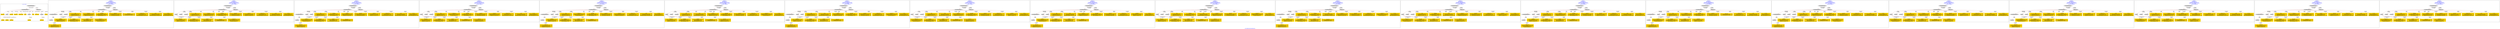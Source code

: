 digraph n0 {
fontcolor="blue"
remincross="true"
label="s25-s-oakland-museum-paintings.json"
subgraph cluster_0 {
label="1-correct model"
n2[style="filled",color="white",fillcolor="lightgray",label="CulturalHeritageObject1"];
n3[shape="plaintext",style="filled",fillcolor="gold",label="Date_made"];
n4[style="filled",color="white",fillcolor="lightgray",label="Person1"];
n5[shape="plaintext",style="filled",fillcolor="gold",label="Inscription"];
n6[shape="plaintext",style="filled",fillcolor="gold",label="Dimensions"];
n7[shape="plaintext",style="filled",fillcolor="gold",label="Subtype_of_Art"];
n8[shape="plaintext",style="filled",fillcolor="gold",label="Credit"];
n9[style="filled",color="white",fillcolor="lightgray",label="Concept1"];
n10[shape="plaintext",style="filled",fillcolor="gold",label="Title"];
n11[shape="plaintext",style="filled",fillcolor="gold",label="Accession_id"];
n12[style="filled",color="white",fillcolor="lightgray",label="Concept2"];
n13[shape="plaintext",style="filled",fillcolor="gold",label="birthDate"];
n14[shape="plaintext",style="filled",fillcolor="gold",label="deathDate"];
n15[shape="plaintext",style="filled",fillcolor="gold",label="ArtistName"];
n16[style="filled",color="white",fillcolor="lightgray",label="EuropeanaAggregation1"];
n17[style="filled",color="white",fillcolor="lightgray",label="WebResource1"];
n18[shape="plaintext",style="filled",fillcolor="gold",label="Pic_URL"];
n19[shape="plaintext",style="filled",fillcolor="gold",label="Keywords"];
n20[shape="plaintext",style="filled",fillcolor="gold",label="Type_of_Art"];
}
subgraph cluster_1 {
label="candidate 0\nlink coherence:1.0\nnode coherence:1.0\nconfidence:0.4902503564406531\nmapping score:0.5993142213776536\ncost:18.99994\n-precision:0.63-recall:0.67"
n22[style="filled",color="white",fillcolor="lightgray",label="CulturalHeritageObject1"];
n23[style="filled",color="white",fillcolor="lightgray",label="CulturalHeritageObject2"];
n24[style="filled",color="white",fillcolor="lightgray",label="Person1"];
n25[style="filled",color="white",fillcolor="lightgray",label="Document1"];
n26[style="filled",color="white",fillcolor="lightgray",label="Document2"];
n27[style="filled",color="white",fillcolor="lightgray",label="EuropeanaAggregation1"];
n28[style="filled",color="white",fillcolor="lightgray",label="WebResource1"];
n29[shape="plaintext",style="filled",fillcolor="gold",label="Title\n[CulturalHeritageObject,title,0.377]\n[Document,classLink,0.247]\n[CulturalHeritageObject,description,0.208]\n[WebResource,classLink,0.168]"];
n30[shape="plaintext",style="filled",fillcolor="gold",label="ArtistName\n[Person,nameOfThePerson,0.345]\n[CulturalHeritageObject,provenance,0.274]\n[Document,classLink,0.229]\n[WebResource,classLink,0.152]"];
n31[shape="plaintext",style="filled",fillcolor="gold",label="Pic_URL\n[WebResource,classLink,0.672]\n[Document,classLink,0.321]\n[Person,nameOfThePerson,0.004]\n[CulturalHeritageObject,title,0.003]"];
n32[shape="plaintext",style="filled",fillcolor="gold",label="deathDate\n[Person,dateOfDeath,0.487]\n[CulturalHeritageObject,created,0.355]\n[CulturalHeritageObject,provenance,0.135]\n[Person,dateOfBirth,0.022]"];
n33[shape="plaintext",style="filled",fillcolor="gold",label="Dimensions\n[CulturalHeritageObject,extent,0.894]\n[Person,nameOfThePerson,0.068]\n[CulturalHeritageObject,description,0.036]\n[WebResource,classLink,0.002]"];
n34[shape="plaintext",style="filled",fillcolor="gold",label="Date_made\n[Person,dateOfDeath,0.369]\n[CulturalHeritageObject,created,0.353]\n[CulturalHeritageObject,provenance,0.161]\n[Person,dateOfBirth,0.118]"];
n35[shape="plaintext",style="filled",fillcolor="gold",label="Inscription\n[CulturalHeritageObject,provenance,0.51]\n[CulturalHeritageObject,description,0.243]\n[Document,classLink,0.139]\n[CulturalHeritageObject,rightsHolder,0.108]"];
n36[shape="plaintext",style="filled",fillcolor="gold",label="birthDate\n[CulturalHeritageObject,created,0.407]\n[Person,dateOfDeath,0.285]\n[Person,dateOfBirth,0.273]\n[CulturalHeritageObject,provenance,0.035]"];
n37[shape="plaintext",style="filled",fillcolor="gold",label="Keywords\n[CulturalHeritageObject,description,0.338]\n[Document,classLink,0.264]\n[CulturalHeritageObject,provenance,0.237]\n[WebResource,classLink,0.161]"];
n38[shape="plaintext",style="filled",fillcolor="gold",label="Type_of_Art\n[CulturalHeritageObject,description,0.449]\n[Concept,prefLabel,0.326]\n[CulturalHeritageObject,provenance,0.225]"];
n39[shape="plaintext",style="filled",fillcolor="gold",label="Accession_id\n[CulturalHeritageObject,extent,0.756]\n[CulturalHeritageObject,provenance,0.097]\n[Person,nameOfThePerson,0.077]\n[Document,classLink,0.07]"];
n40[shape="plaintext",style="filled",fillcolor="gold",label="Subtype_of_Art\n[CulturalHeritageObject,medium,0.785]\n[Concept,prefLabel,0.172]\n[CulturalHeritageObject,description,0.038]\n[CulturalHeritageObject,extent,0.004]"];
n41[shape="plaintext",style="filled",fillcolor="gold",label="Credit\n[CulturalHeritageObject,provenance,0.895]\n[Document,classLink,0.049]\n[CulturalHeritageObject,rightsHolder,0.032]\n[CulturalHeritageObject,description,0.025]"];
}
subgraph cluster_2 {
label="candidate 1\nlink coherence:1.0\nnode coherence:1.0\nconfidence:0.4864997356790537\nmapping score:0.5980640144571204\ncost:17.99994\n-precision:0.72-recall:0.72"
n43[style="filled",color="white",fillcolor="lightgray",label="CulturalHeritageObject1"];
n44[style="filled",color="white",fillcolor="lightgray",label="Person1"];
n45[style="filled",color="white",fillcolor="lightgray",label="Concept1"];
n46[style="filled",color="white",fillcolor="lightgray",label="Document1"];
n47[style="filled",color="white",fillcolor="lightgray",label="EuropeanaAggregation1"];
n48[style="filled",color="white",fillcolor="lightgray",label="WebResource1"];
n49[shape="plaintext",style="filled",fillcolor="gold",label="Title\n[CulturalHeritageObject,title,0.377]\n[Document,classLink,0.247]\n[CulturalHeritageObject,description,0.208]\n[WebResource,classLink,0.168]"];
n50[shape="plaintext",style="filled",fillcolor="gold",label="ArtistName\n[Person,nameOfThePerson,0.345]\n[CulturalHeritageObject,provenance,0.274]\n[Document,classLink,0.229]\n[WebResource,classLink,0.152]"];
n51[shape="plaintext",style="filled",fillcolor="gold",label="Pic_URL\n[WebResource,classLink,0.672]\n[Document,classLink,0.321]\n[Person,nameOfThePerson,0.004]\n[CulturalHeritageObject,title,0.003]"];
n52[shape="plaintext",style="filled",fillcolor="gold",label="deathDate\n[Person,dateOfDeath,0.487]\n[CulturalHeritageObject,created,0.355]\n[CulturalHeritageObject,provenance,0.135]\n[Person,dateOfBirth,0.022]"];
n53[shape="plaintext",style="filled",fillcolor="gold",label="Dimensions\n[CulturalHeritageObject,extent,0.894]\n[Person,nameOfThePerson,0.068]\n[CulturalHeritageObject,description,0.036]\n[WebResource,classLink,0.002]"];
n54[shape="plaintext",style="filled",fillcolor="gold",label="Date_made\n[Person,dateOfDeath,0.369]\n[CulturalHeritageObject,created,0.353]\n[CulturalHeritageObject,provenance,0.161]\n[Person,dateOfBirth,0.118]"];
n55[shape="plaintext",style="filled",fillcolor="gold",label="Inscription\n[CulturalHeritageObject,provenance,0.51]\n[CulturalHeritageObject,description,0.243]\n[Document,classLink,0.139]\n[CulturalHeritageObject,rightsHolder,0.108]"];
n56[shape="plaintext",style="filled",fillcolor="gold",label="birthDate\n[CulturalHeritageObject,created,0.407]\n[Person,dateOfDeath,0.285]\n[Person,dateOfBirth,0.273]\n[CulturalHeritageObject,provenance,0.035]"];
n57[shape="plaintext",style="filled",fillcolor="gold",label="Type_of_Art\n[CulturalHeritageObject,description,0.449]\n[Concept,prefLabel,0.326]\n[CulturalHeritageObject,provenance,0.225]"];
n58[shape="plaintext",style="filled",fillcolor="gold",label="Keywords\n[CulturalHeritageObject,description,0.338]\n[Document,classLink,0.264]\n[CulturalHeritageObject,provenance,0.237]\n[WebResource,classLink,0.161]"];
n59[shape="plaintext",style="filled",fillcolor="gold",label="Accession_id\n[CulturalHeritageObject,extent,0.756]\n[CulturalHeritageObject,provenance,0.097]\n[Person,nameOfThePerson,0.077]\n[Document,classLink,0.07]"];
n60[shape="plaintext",style="filled",fillcolor="gold",label="Subtype_of_Art\n[CulturalHeritageObject,medium,0.785]\n[Concept,prefLabel,0.172]\n[CulturalHeritageObject,description,0.038]\n[CulturalHeritageObject,extent,0.004]"];
n61[shape="plaintext",style="filled",fillcolor="gold",label="Credit\n[CulturalHeritageObject,provenance,0.895]\n[Document,classLink,0.049]\n[CulturalHeritageObject,rightsHolder,0.032]\n[CulturalHeritageObject,description,0.025]"];
}
subgraph cluster_3 {
label="candidate 10\nlink coherence:1.0\nnode coherence:1.0\nconfidence:0.4691624074820287\nmapping score:0.5922849050581122\ncost:18.99993\n-precision:0.53-recall:0.56"
n63[style="filled",color="white",fillcolor="lightgray",label="CulturalHeritageObject1"];
n64[style="filled",color="white",fillcolor="lightgray",label="CulturalHeritageObject2"];
n65[style="filled",color="white",fillcolor="lightgray",label="Person1"];
n66[style="filled",color="white",fillcolor="lightgray",label="Concept1"];
n67[style="filled",color="white",fillcolor="lightgray",label="Document2"];
n68[style="filled",color="white",fillcolor="lightgray",label="EuropeanaAggregation1"];
n69[style="filled",color="white",fillcolor="lightgray",label="WebResource1"];
n70[shape="plaintext",style="filled",fillcolor="gold",label="Accession_id\n[CulturalHeritageObject,extent,0.756]\n[CulturalHeritageObject,provenance,0.097]\n[Person,nameOfThePerson,0.077]\n[Document,classLink,0.07]"];
n71[shape="plaintext",style="filled",fillcolor="gold",label="Title\n[CulturalHeritageObject,title,0.377]\n[Document,classLink,0.247]\n[CulturalHeritageObject,description,0.208]\n[WebResource,classLink,0.168]"];
n72[shape="plaintext",style="filled",fillcolor="gold",label="Pic_URL\n[WebResource,classLink,0.672]\n[Document,classLink,0.321]\n[Person,nameOfThePerson,0.004]\n[CulturalHeritageObject,title,0.003]"];
n73[shape="plaintext",style="filled",fillcolor="gold",label="Date_made\n[Person,dateOfDeath,0.369]\n[CulturalHeritageObject,created,0.353]\n[CulturalHeritageObject,provenance,0.161]\n[Person,dateOfBirth,0.118]"];
n74[shape="plaintext",style="filled",fillcolor="gold",label="deathDate\n[Person,dateOfDeath,0.487]\n[CulturalHeritageObject,created,0.355]\n[CulturalHeritageObject,provenance,0.135]\n[Person,dateOfBirth,0.022]"];
n75[shape="plaintext",style="filled",fillcolor="gold",label="Dimensions\n[CulturalHeritageObject,extent,0.894]\n[Person,nameOfThePerson,0.068]\n[CulturalHeritageObject,description,0.036]\n[WebResource,classLink,0.002]"];
n76[shape="plaintext",style="filled",fillcolor="gold",label="Inscription\n[CulturalHeritageObject,provenance,0.51]\n[CulturalHeritageObject,description,0.243]\n[Document,classLink,0.139]\n[CulturalHeritageObject,rightsHolder,0.108]"];
n77[shape="plaintext",style="filled",fillcolor="gold",label="birthDate\n[CulturalHeritageObject,created,0.407]\n[Person,dateOfDeath,0.285]\n[Person,dateOfBirth,0.273]\n[CulturalHeritageObject,provenance,0.035]"];
n78[shape="plaintext",style="filled",fillcolor="gold",label="ArtistName\n[Person,nameOfThePerson,0.345]\n[CulturalHeritageObject,provenance,0.274]\n[Document,classLink,0.229]\n[WebResource,classLink,0.152]"];
n79[shape="plaintext",style="filled",fillcolor="gold",label="Type_of_Art\n[CulturalHeritageObject,description,0.449]\n[Concept,prefLabel,0.326]\n[CulturalHeritageObject,provenance,0.225]"];
n80[shape="plaintext",style="filled",fillcolor="gold",label="Keywords\n[CulturalHeritageObject,description,0.338]\n[Document,classLink,0.264]\n[CulturalHeritageObject,provenance,0.237]\n[WebResource,classLink,0.161]"];
n81[shape="plaintext",style="filled",fillcolor="gold",label="Subtype_of_Art\n[CulturalHeritageObject,medium,0.785]\n[Concept,prefLabel,0.172]\n[CulturalHeritageObject,description,0.038]\n[CulturalHeritageObject,extent,0.004]"];
n82[shape="plaintext",style="filled",fillcolor="gold",label="Credit\n[CulturalHeritageObject,provenance,0.895]\n[Document,classLink,0.049]\n[CulturalHeritageObject,rightsHolder,0.032]\n[CulturalHeritageObject,description,0.025]"];
}
subgraph cluster_4 {
label="candidate 11\nlink coherence:1.0\nnode coherence:1.0\nconfidence:0.4675507904749793\nmapping score:0.5917476993890957\ncost:17.99994\n-precision:0.67-recall:0.67"
n84[style="filled",color="white",fillcolor="lightgray",label="CulturalHeritageObject1"];
n85[style="filled",color="white",fillcolor="lightgray",label="Person1"];
n86[style="filled",color="white",fillcolor="lightgray",label="Concept1"];
n87[style="filled",color="white",fillcolor="lightgray",label="Document1"];
n88[style="filled",color="white",fillcolor="lightgray",label="EuropeanaAggregation1"];
n89[style="filled",color="white",fillcolor="lightgray",label="WebResource1"];
n90[shape="plaintext",style="filled",fillcolor="gold",label="Title\n[CulturalHeritageObject,title,0.377]\n[Document,classLink,0.247]\n[CulturalHeritageObject,description,0.208]\n[WebResource,classLink,0.168]"];
n91[shape="plaintext",style="filled",fillcolor="gold",label="ArtistName\n[Person,nameOfThePerson,0.345]\n[CulturalHeritageObject,provenance,0.274]\n[Document,classLink,0.229]\n[WebResource,classLink,0.152]"];
n92[shape="plaintext",style="filled",fillcolor="gold",label="Pic_URL\n[WebResource,classLink,0.672]\n[Document,classLink,0.321]\n[Person,nameOfThePerson,0.004]\n[CulturalHeritageObject,title,0.003]"];
n93[shape="plaintext",style="filled",fillcolor="gold",label="deathDate\n[Person,dateOfDeath,0.487]\n[CulturalHeritageObject,created,0.355]\n[CulturalHeritageObject,provenance,0.135]\n[Person,dateOfBirth,0.022]"];
n94[shape="plaintext",style="filled",fillcolor="gold",label="Accession_id\n[CulturalHeritageObject,extent,0.756]\n[CulturalHeritageObject,provenance,0.097]\n[Person,nameOfThePerson,0.077]\n[Document,classLink,0.07]"];
n95[shape="plaintext",style="filled",fillcolor="gold",label="Date_made\n[Person,dateOfDeath,0.369]\n[CulturalHeritageObject,created,0.353]\n[CulturalHeritageObject,provenance,0.161]\n[Person,dateOfBirth,0.118]"];
n96[shape="plaintext",style="filled",fillcolor="gold",label="Inscription\n[CulturalHeritageObject,provenance,0.51]\n[CulturalHeritageObject,description,0.243]\n[Document,classLink,0.139]\n[CulturalHeritageObject,rightsHolder,0.108]"];
n97[shape="plaintext",style="filled",fillcolor="gold",label="birthDate\n[CulturalHeritageObject,created,0.407]\n[Person,dateOfDeath,0.285]\n[Person,dateOfBirth,0.273]\n[CulturalHeritageObject,provenance,0.035]"];
n98[shape="plaintext",style="filled",fillcolor="gold",label="Type_of_Art\n[CulturalHeritageObject,description,0.449]\n[Concept,prefLabel,0.326]\n[CulturalHeritageObject,provenance,0.225]"];
n99[shape="plaintext",style="filled",fillcolor="gold",label="Dimensions\n[CulturalHeritageObject,extent,0.894]\n[Person,nameOfThePerson,0.068]\n[CulturalHeritageObject,description,0.036]\n[WebResource,classLink,0.002]"];
n100[shape="plaintext",style="filled",fillcolor="gold",label="Keywords\n[CulturalHeritageObject,description,0.338]\n[Document,classLink,0.264]\n[CulturalHeritageObject,provenance,0.237]\n[WebResource,classLink,0.161]"];
n101[shape="plaintext",style="filled",fillcolor="gold",label="Subtype_of_Art\n[CulturalHeritageObject,medium,0.785]\n[Concept,prefLabel,0.172]\n[CulturalHeritageObject,description,0.038]\n[CulturalHeritageObject,extent,0.004]"];
n102[shape="plaintext",style="filled",fillcolor="gold",label="Credit\n[CulturalHeritageObject,provenance,0.895]\n[Document,classLink,0.049]\n[CulturalHeritageObject,rightsHolder,0.032]\n[CulturalHeritageObject,description,0.025]"];
}
subgraph cluster_5 {
label="candidate 12\nlink coherence:1.0\nnode coherence:1.0\nconfidence:0.4675507904749793\nmapping score:0.5917476993890957\ncost:18.99993\n-precision:0.63-recall:0.67"
n104[style="filled",color="white",fillcolor="lightgray",label="CulturalHeritageObject1"];
n105[style="filled",color="white",fillcolor="lightgray",label="CulturalHeritageObject2"];
n106[style="filled",color="white",fillcolor="lightgray",label="Person1"];
n107[style="filled",color="white",fillcolor="lightgray",label="Concept1"];
n108[style="filled",color="white",fillcolor="lightgray",label="Document2"];
n109[style="filled",color="white",fillcolor="lightgray",label="EuropeanaAggregation1"];
n110[style="filled",color="white",fillcolor="lightgray",label="WebResource1"];
n111[shape="plaintext",style="filled",fillcolor="gold",label="Title\n[CulturalHeritageObject,title,0.377]\n[Document,classLink,0.247]\n[CulturalHeritageObject,description,0.208]\n[WebResource,classLink,0.168]"];
n112[shape="plaintext",style="filled",fillcolor="gold",label="ArtistName\n[Person,nameOfThePerson,0.345]\n[CulturalHeritageObject,provenance,0.274]\n[Document,classLink,0.229]\n[WebResource,classLink,0.152]"];
n113[shape="plaintext",style="filled",fillcolor="gold",label="Pic_URL\n[WebResource,classLink,0.672]\n[Document,classLink,0.321]\n[Person,nameOfThePerson,0.004]\n[CulturalHeritageObject,title,0.003]"];
n114[shape="plaintext",style="filled",fillcolor="gold",label="deathDate\n[Person,dateOfDeath,0.487]\n[CulturalHeritageObject,created,0.355]\n[CulturalHeritageObject,provenance,0.135]\n[Person,dateOfBirth,0.022]"];
n115[shape="plaintext",style="filled",fillcolor="gold",label="Accession_id\n[CulturalHeritageObject,extent,0.756]\n[CulturalHeritageObject,provenance,0.097]\n[Person,nameOfThePerson,0.077]\n[Document,classLink,0.07]"];
n116[shape="plaintext",style="filled",fillcolor="gold",label="Date_made\n[Person,dateOfDeath,0.369]\n[CulturalHeritageObject,created,0.353]\n[CulturalHeritageObject,provenance,0.161]\n[Person,dateOfBirth,0.118]"];
n117[shape="plaintext",style="filled",fillcolor="gold",label="Inscription\n[CulturalHeritageObject,provenance,0.51]\n[CulturalHeritageObject,description,0.243]\n[Document,classLink,0.139]\n[CulturalHeritageObject,rightsHolder,0.108]"];
n118[shape="plaintext",style="filled",fillcolor="gold",label="birthDate\n[CulturalHeritageObject,created,0.407]\n[Person,dateOfDeath,0.285]\n[Person,dateOfBirth,0.273]\n[CulturalHeritageObject,provenance,0.035]"];
n119[shape="plaintext",style="filled",fillcolor="gold",label="Keywords\n[CulturalHeritageObject,description,0.338]\n[Document,classLink,0.264]\n[CulturalHeritageObject,provenance,0.237]\n[WebResource,classLink,0.161]"];
n120[shape="plaintext",style="filled",fillcolor="gold",label="Type_of_Art\n[CulturalHeritageObject,description,0.449]\n[Concept,prefLabel,0.326]\n[CulturalHeritageObject,provenance,0.225]"];
n121[shape="plaintext",style="filled",fillcolor="gold",label="Dimensions\n[CulturalHeritageObject,extent,0.894]\n[Person,nameOfThePerson,0.068]\n[CulturalHeritageObject,description,0.036]\n[WebResource,classLink,0.002]"];
n122[shape="plaintext",style="filled",fillcolor="gold",label="Subtype_of_Art\n[CulturalHeritageObject,medium,0.785]\n[Concept,prefLabel,0.172]\n[CulturalHeritageObject,description,0.038]\n[CulturalHeritageObject,extent,0.004]"];
n123[shape="plaintext",style="filled",fillcolor="gold",label="Credit\n[CulturalHeritageObject,provenance,0.895]\n[Document,classLink,0.049]\n[CulturalHeritageObject,rightsHolder,0.032]\n[CulturalHeritageObject,description,0.025]"];
}
subgraph cluster_6 {
label="candidate 13\nlink coherence:1.0\nnode coherence:1.0\nconfidence:0.46226080751670195\nmapping score:0.5899843717363366\ncost:17.99994\n-precision:0.78-recall:0.78"
n125[style="filled",color="white",fillcolor="lightgray",label="CulturalHeritageObject1"];
n126[style="filled",color="white",fillcolor="lightgray",label="Person1"];
n127[style="filled",color="white",fillcolor="lightgray",label="Concept1"];
n128[style="filled",color="white",fillcolor="lightgray",label="Document1"];
n129[style="filled",color="white",fillcolor="lightgray",label="EuropeanaAggregation1"];
n130[style="filled",color="white",fillcolor="lightgray",label="WebResource1"];
n131[shape="plaintext",style="filled",fillcolor="gold",label="Title\n[CulturalHeritageObject,title,0.377]\n[Document,classLink,0.247]\n[CulturalHeritageObject,description,0.208]\n[WebResource,classLink,0.168]"];
n132[shape="plaintext",style="filled",fillcolor="gold",label="ArtistName\n[Person,nameOfThePerson,0.345]\n[CulturalHeritageObject,provenance,0.274]\n[Document,classLink,0.229]\n[WebResource,classLink,0.152]"];
n133[shape="plaintext",style="filled",fillcolor="gold",label="Pic_URL\n[WebResource,classLink,0.672]\n[Document,classLink,0.321]\n[Person,nameOfThePerson,0.004]\n[CulturalHeritageObject,title,0.003]"];
n134[shape="plaintext",style="filled",fillcolor="gold",label="deathDate\n[Person,dateOfDeath,0.487]\n[CulturalHeritageObject,created,0.355]\n[CulturalHeritageObject,provenance,0.135]\n[Person,dateOfBirth,0.022]"];
n135[shape="plaintext",style="filled",fillcolor="gold",label="Credit\n[CulturalHeritageObject,provenance,0.895]\n[Document,classLink,0.049]\n[CulturalHeritageObject,rightsHolder,0.032]\n[CulturalHeritageObject,description,0.025]"];
n136[shape="plaintext",style="filled",fillcolor="gold",label="Dimensions\n[CulturalHeritageObject,extent,0.894]\n[Person,nameOfThePerson,0.068]\n[CulturalHeritageObject,description,0.036]\n[WebResource,classLink,0.002]"];
n137[shape="plaintext",style="filled",fillcolor="gold",label="Date_made\n[Person,dateOfDeath,0.369]\n[CulturalHeritageObject,created,0.353]\n[CulturalHeritageObject,provenance,0.161]\n[Person,dateOfBirth,0.118]"];
n138[shape="plaintext",style="filled",fillcolor="gold",label="birthDate\n[CulturalHeritageObject,created,0.407]\n[Person,dateOfDeath,0.285]\n[Person,dateOfBirth,0.273]\n[CulturalHeritageObject,provenance,0.035]"];
n139[shape="plaintext",style="filled",fillcolor="gold",label="Type_of_Art\n[CulturalHeritageObject,description,0.449]\n[Concept,prefLabel,0.326]\n[CulturalHeritageObject,provenance,0.225]"];
n140[shape="plaintext",style="filled",fillcolor="gold",label="Inscription\n[CulturalHeritageObject,provenance,0.51]\n[CulturalHeritageObject,description,0.243]\n[Document,classLink,0.139]\n[CulturalHeritageObject,rightsHolder,0.108]"];
n141[shape="plaintext",style="filled",fillcolor="gold",label="Keywords\n[CulturalHeritageObject,description,0.338]\n[Document,classLink,0.264]\n[CulturalHeritageObject,provenance,0.237]\n[WebResource,classLink,0.161]"];
n142[shape="plaintext",style="filled",fillcolor="gold",label="Subtype_of_Art\n[CulturalHeritageObject,medium,0.785]\n[Concept,prefLabel,0.172]\n[CulturalHeritageObject,description,0.038]\n[CulturalHeritageObject,extent,0.004]"];
n143[shape="plaintext",style="filled",fillcolor="gold",label="Accession_id\n[CulturalHeritageObject,extent,0.756]\n[CulturalHeritageObject,provenance,0.097]\n[Person,nameOfThePerson,0.077]\n[Document,classLink,0.07]"];
}
subgraph cluster_7 {
label="candidate 14\nlink coherence:1.0\nnode coherence:1.0\nconfidence:0.46226080751670195\nmapping score:0.5899843717363366\ncost:18.99993\n-precision:0.74-recall:0.78"
n145[style="filled",color="white",fillcolor="lightgray",label="CulturalHeritageObject1"];
n146[style="filled",color="white",fillcolor="lightgray",label="CulturalHeritageObject2"];
n147[style="filled",color="white",fillcolor="lightgray",label="Person1"];
n148[style="filled",color="white",fillcolor="lightgray",label="Concept1"];
n149[style="filled",color="white",fillcolor="lightgray",label="Document2"];
n150[style="filled",color="white",fillcolor="lightgray",label="EuropeanaAggregation1"];
n151[style="filled",color="white",fillcolor="lightgray",label="WebResource1"];
n152[shape="plaintext",style="filled",fillcolor="gold",label="Title\n[CulturalHeritageObject,title,0.377]\n[Document,classLink,0.247]\n[CulturalHeritageObject,description,0.208]\n[WebResource,classLink,0.168]"];
n153[shape="plaintext",style="filled",fillcolor="gold",label="ArtistName\n[Person,nameOfThePerson,0.345]\n[CulturalHeritageObject,provenance,0.274]\n[Document,classLink,0.229]\n[WebResource,classLink,0.152]"];
n154[shape="plaintext",style="filled",fillcolor="gold",label="Pic_URL\n[WebResource,classLink,0.672]\n[Document,classLink,0.321]\n[Person,nameOfThePerson,0.004]\n[CulturalHeritageObject,title,0.003]"];
n155[shape="plaintext",style="filled",fillcolor="gold",label="deathDate\n[Person,dateOfDeath,0.487]\n[CulturalHeritageObject,created,0.355]\n[CulturalHeritageObject,provenance,0.135]\n[Person,dateOfBirth,0.022]"];
n156[shape="plaintext",style="filled",fillcolor="gold",label="Credit\n[CulturalHeritageObject,provenance,0.895]\n[Document,classLink,0.049]\n[CulturalHeritageObject,rightsHolder,0.032]\n[CulturalHeritageObject,description,0.025]"];
n157[shape="plaintext",style="filled",fillcolor="gold",label="Dimensions\n[CulturalHeritageObject,extent,0.894]\n[Person,nameOfThePerson,0.068]\n[CulturalHeritageObject,description,0.036]\n[WebResource,classLink,0.002]"];
n158[shape="plaintext",style="filled",fillcolor="gold",label="Date_made\n[Person,dateOfDeath,0.369]\n[CulturalHeritageObject,created,0.353]\n[CulturalHeritageObject,provenance,0.161]\n[Person,dateOfBirth,0.118]"];
n159[shape="plaintext",style="filled",fillcolor="gold",label="birthDate\n[CulturalHeritageObject,created,0.407]\n[Person,dateOfDeath,0.285]\n[Person,dateOfBirth,0.273]\n[CulturalHeritageObject,provenance,0.035]"];
n160[shape="plaintext",style="filled",fillcolor="gold",label="Keywords\n[CulturalHeritageObject,description,0.338]\n[Document,classLink,0.264]\n[CulturalHeritageObject,provenance,0.237]\n[WebResource,classLink,0.161]"];
n161[shape="plaintext",style="filled",fillcolor="gold",label="Type_of_Art\n[CulturalHeritageObject,description,0.449]\n[Concept,prefLabel,0.326]\n[CulturalHeritageObject,provenance,0.225]"];
n162[shape="plaintext",style="filled",fillcolor="gold",label="Inscription\n[CulturalHeritageObject,provenance,0.51]\n[CulturalHeritageObject,description,0.243]\n[Document,classLink,0.139]\n[CulturalHeritageObject,rightsHolder,0.108]"];
n163[shape="plaintext",style="filled",fillcolor="gold",label="Subtype_of_Art\n[CulturalHeritageObject,medium,0.785]\n[Concept,prefLabel,0.172]\n[CulturalHeritageObject,description,0.038]\n[CulturalHeritageObject,extent,0.004]"];
n164[shape="plaintext",style="filled",fillcolor="gold",label="Accession_id\n[CulturalHeritageObject,extent,0.756]\n[CulturalHeritageObject,provenance,0.097]\n[Person,nameOfThePerson,0.077]\n[Document,classLink,0.07]"];
}
subgraph cluster_8 {
label="candidate 15\nlink coherence:1.0\nnode coherence:1.0\nconfidence:0.455182084519428\nmapping score:0.5876247974039119\ncost:17.99994\n-precision:0.72-recall:0.72"
n166[style="filled",color="white",fillcolor="lightgray",label="CulturalHeritageObject1"];
n167[style="filled",color="white",fillcolor="lightgray",label="Person1"];
n168[style="filled",color="white",fillcolor="lightgray",label="Concept1"];
n169[style="filled",color="white",fillcolor="lightgray",label="Document1"];
n170[style="filled",color="white",fillcolor="lightgray",label="EuropeanaAggregation1"];
n171[style="filled",color="white",fillcolor="lightgray",label="WebResource1"];
n172[shape="plaintext",style="filled",fillcolor="gold",label="Accession_id\n[CulturalHeritageObject,extent,0.756]\n[CulturalHeritageObject,provenance,0.097]\n[Person,nameOfThePerson,0.077]\n[Document,classLink,0.07]"];
n173[shape="plaintext",style="filled",fillcolor="gold",label="Title\n[CulturalHeritageObject,title,0.377]\n[Document,classLink,0.247]\n[CulturalHeritageObject,description,0.208]\n[WebResource,classLink,0.168]"];
n174[shape="plaintext",style="filled",fillcolor="gold",label="Pic_URL\n[WebResource,classLink,0.672]\n[Document,classLink,0.321]\n[Person,nameOfThePerson,0.004]\n[CulturalHeritageObject,title,0.003]"];
n175[shape="plaintext",style="filled",fillcolor="gold",label="deathDate\n[Person,dateOfDeath,0.487]\n[CulturalHeritageObject,created,0.355]\n[CulturalHeritageObject,provenance,0.135]\n[Person,dateOfBirth,0.022]"];
n176[shape="plaintext",style="filled",fillcolor="gold",label="Credit\n[CulturalHeritageObject,provenance,0.895]\n[Document,classLink,0.049]\n[CulturalHeritageObject,rightsHolder,0.032]\n[CulturalHeritageObject,description,0.025]"];
n177[shape="plaintext",style="filled",fillcolor="gold",label="Dimensions\n[CulturalHeritageObject,extent,0.894]\n[Person,nameOfThePerson,0.068]\n[CulturalHeritageObject,description,0.036]\n[WebResource,classLink,0.002]"];
n178[shape="plaintext",style="filled",fillcolor="gold",label="Date_made\n[Person,dateOfDeath,0.369]\n[CulturalHeritageObject,created,0.353]\n[CulturalHeritageObject,provenance,0.161]\n[Person,dateOfBirth,0.118]"];
n179[shape="plaintext",style="filled",fillcolor="gold",label="birthDate\n[CulturalHeritageObject,created,0.407]\n[Person,dateOfDeath,0.285]\n[Person,dateOfBirth,0.273]\n[CulturalHeritageObject,provenance,0.035]"];
n180[shape="plaintext",style="filled",fillcolor="gold",label="Type_of_Art\n[CulturalHeritageObject,description,0.449]\n[Concept,prefLabel,0.326]\n[CulturalHeritageObject,provenance,0.225]"];
n181[shape="plaintext",style="filled",fillcolor="gold",label="Inscription\n[CulturalHeritageObject,provenance,0.51]\n[CulturalHeritageObject,description,0.243]\n[Document,classLink,0.139]\n[CulturalHeritageObject,rightsHolder,0.108]"];
n182[shape="plaintext",style="filled",fillcolor="gold",label="Keywords\n[CulturalHeritageObject,description,0.338]\n[Document,classLink,0.264]\n[CulturalHeritageObject,provenance,0.237]\n[WebResource,classLink,0.161]"];
n183[shape="plaintext",style="filled",fillcolor="gold",label="Subtype_of_Art\n[CulturalHeritageObject,medium,0.785]\n[Concept,prefLabel,0.172]\n[CulturalHeritageObject,description,0.038]\n[CulturalHeritageObject,extent,0.004]"];
n184[shape="plaintext",style="filled",fillcolor="gold",label="ArtistName\n[Person,nameOfThePerson,0.345]\n[CulturalHeritageObject,provenance,0.274]\n[Document,classLink,0.229]\n[WebResource,classLink,0.152]"];
}
subgraph cluster_9 {
label="candidate 16\nlink coherence:1.0\nnode coherence:1.0\nconfidence:0.455182084519428\nmapping score:0.5876247974039119\ncost:18.99993\n-precision:0.68-recall:0.72"
n186[style="filled",color="white",fillcolor="lightgray",label="CulturalHeritageObject1"];
n187[style="filled",color="white",fillcolor="lightgray",label="CulturalHeritageObject2"];
n188[style="filled",color="white",fillcolor="lightgray",label="Person1"];
n189[style="filled",color="white",fillcolor="lightgray",label="Concept1"];
n190[style="filled",color="white",fillcolor="lightgray",label="Document2"];
n191[style="filled",color="white",fillcolor="lightgray",label="EuropeanaAggregation1"];
n192[style="filled",color="white",fillcolor="lightgray",label="WebResource1"];
n193[shape="plaintext",style="filled",fillcolor="gold",label="Accession_id\n[CulturalHeritageObject,extent,0.756]\n[CulturalHeritageObject,provenance,0.097]\n[Person,nameOfThePerson,0.077]\n[Document,classLink,0.07]"];
n194[shape="plaintext",style="filled",fillcolor="gold",label="Title\n[CulturalHeritageObject,title,0.377]\n[Document,classLink,0.247]\n[CulturalHeritageObject,description,0.208]\n[WebResource,classLink,0.168]"];
n195[shape="plaintext",style="filled",fillcolor="gold",label="Pic_URL\n[WebResource,classLink,0.672]\n[Document,classLink,0.321]\n[Person,nameOfThePerson,0.004]\n[CulturalHeritageObject,title,0.003]"];
n196[shape="plaintext",style="filled",fillcolor="gold",label="deathDate\n[Person,dateOfDeath,0.487]\n[CulturalHeritageObject,created,0.355]\n[CulturalHeritageObject,provenance,0.135]\n[Person,dateOfBirth,0.022]"];
n197[shape="plaintext",style="filled",fillcolor="gold",label="Credit\n[CulturalHeritageObject,provenance,0.895]\n[Document,classLink,0.049]\n[CulturalHeritageObject,rightsHolder,0.032]\n[CulturalHeritageObject,description,0.025]"];
n198[shape="plaintext",style="filled",fillcolor="gold",label="Dimensions\n[CulturalHeritageObject,extent,0.894]\n[Person,nameOfThePerson,0.068]\n[CulturalHeritageObject,description,0.036]\n[WebResource,classLink,0.002]"];
n199[shape="plaintext",style="filled",fillcolor="gold",label="Date_made\n[Person,dateOfDeath,0.369]\n[CulturalHeritageObject,created,0.353]\n[CulturalHeritageObject,provenance,0.161]\n[Person,dateOfBirth,0.118]"];
n200[shape="plaintext",style="filled",fillcolor="gold",label="birthDate\n[CulturalHeritageObject,created,0.407]\n[Person,dateOfDeath,0.285]\n[Person,dateOfBirth,0.273]\n[CulturalHeritageObject,provenance,0.035]"];
n201[shape="plaintext",style="filled",fillcolor="gold",label="Keywords\n[CulturalHeritageObject,description,0.338]\n[Document,classLink,0.264]\n[CulturalHeritageObject,provenance,0.237]\n[WebResource,classLink,0.161]"];
n202[shape="plaintext",style="filled",fillcolor="gold",label="Type_of_Art\n[CulturalHeritageObject,description,0.449]\n[Concept,prefLabel,0.326]\n[CulturalHeritageObject,provenance,0.225]"];
n203[shape="plaintext",style="filled",fillcolor="gold",label="Inscription\n[CulturalHeritageObject,provenance,0.51]\n[CulturalHeritageObject,description,0.243]\n[Document,classLink,0.139]\n[CulturalHeritageObject,rightsHolder,0.108]"];
n204[shape="plaintext",style="filled",fillcolor="gold",label="Subtype_of_Art\n[CulturalHeritageObject,medium,0.785]\n[Concept,prefLabel,0.172]\n[CulturalHeritageObject,description,0.038]\n[CulturalHeritageObject,extent,0.004]"];
n205[shape="plaintext",style="filled",fillcolor="gold",label="ArtistName\n[Person,nameOfThePerson,0.345]\n[CulturalHeritageObject,provenance,0.274]\n[Document,classLink,0.229]\n[WebResource,classLink,0.152]"];
}
subgraph cluster_10 {
label="candidate 17\nlink coherence:1.0\nnode coherence:1.0\nconfidence:0.45332538269351813\nmapping score:0.5870058967952753\ncost:17.99994\n-precision:0.67-recall:0.67"
n207[style="filled",color="white",fillcolor="lightgray",label="CulturalHeritageObject1"];
n208[style="filled",color="white",fillcolor="lightgray",label="Person1"];
n209[style="filled",color="white",fillcolor="lightgray",label="Concept1"];
n210[style="filled",color="white",fillcolor="lightgray",label="Document1"];
n211[style="filled",color="white",fillcolor="lightgray",label="EuropeanaAggregation1"];
n212[style="filled",color="white",fillcolor="lightgray",label="WebResource1"];
n213[shape="plaintext",style="filled",fillcolor="gold",label="Title\n[CulturalHeritageObject,title,0.377]\n[Document,classLink,0.247]\n[CulturalHeritageObject,description,0.208]\n[WebResource,classLink,0.168]"];
n214[shape="plaintext",style="filled",fillcolor="gold",label="ArtistName\n[Person,nameOfThePerson,0.345]\n[CulturalHeritageObject,provenance,0.274]\n[Document,classLink,0.229]\n[WebResource,classLink,0.152]"];
n215[shape="plaintext",style="filled",fillcolor="gold",label="Pic_URL\n[WebResource,classLink,0.672]\n[Document,classLink,0.321]\n[Person,nameOfThePerson,0.004]\n[CulturalHeritageObject,title,0.003]"];
n216[shape="plaintext",style="filled",fillcolor="gold",label="Date_made\n[Person,dateOfDeath,0.369]\n[CulturalHeritageObject,created,0.353]\n[CulturalHeritageObject,provenance,0.161]\n[Person,dateOfBirth,0.118]"];
n217[shape="plaintext",style="filled",fillcolor="gold",label="deathDate\n[Person,dateOfDeath,0.487]\n[CulturalHeritageObject,created,0.355]\n[CulturalHeritageObject,provenance,0.135]\n[Person,dateOfBirth,0.022]"];
n218[shape="plaintext",style="filled",fillcolor="gold",label="Credit\n[CulturalHeritageObject,provenance,0.895]\n[Document,classLink,0.049]\n[CulturalHeritageObject,rightsHolder,0.032]\n[CulturalHeritageObject,description,0.025]"];
n219[shape="plaintext",style="filled",fillcolor="gold",label="Dimensions\n[CulturalHeritageObject,extent,0.894]\n[Person,nameOfThePerson,0.068]\n[CulturalHeritageObject,description,0.036]\n[WebResource,classLink,0.002]"];
n220[shape="plaintext",style="filled",fillcolor="gold",label="birthDate\n[CulturalHeritageObject,created,0.407]\n[Person,dateOfDeath,0.285]\n[Person,dateOfBirth,0.273]\n[CulturalHeritageObject,provenance,0.035]"];
n221[shape="plaintext",style="filled",fillcolor="gold",label="Type_of_Art\n[CulturalHeritageObject,description,0.449]\n[Concept,prefLabel,0.326]\n[CulturalHeritageObject,provenance,0.225]"];
n222[shape="plaintext",style="filled",fillcolor="gold",label="Inscription\n[CulturalHeritageObject,provenance,0.51]\n[CulturalHeritageObject,description,0.243]\n[Document,classLink,0.139]\n[CulturalHeritageObject,rightsHolder,0.108]"];
n223[shape="plaintext",style="filled",fillcolor="gold",label="Keywords\n[CulturalHeritageObject,description,0.338]\n[Document,classLink,0.264]\n[CulturalHeritageObject,provenance,0.237]\n[WebResource,classLink,0.161]"];
n224[shape="plaintext",style="filled",fillcolor="gold",label="Subtype_of_Art\n[CulturalHeritageObject,medium,0.785]\n[Concept,prefLabel,0.172]\n[CulturalHeritageObject,description,0.038]\n[CulturalHeritageObject,extent,0.004]"];
n225[shape="plaintext",style="filled",fillcolor="gold",label="Accession_id\n[CulturalHeritageObject,extent,0.756]\n[CulturalHeritageObject,provenance,0.097]\n[Person,nameOfThePerson,0.077]\n[Document,classLink,0.07]"];
}
subgraph cluster_11 {
label="candidate 18\nlink coherence:1.0\nnode coherence:1.0\nconfidence:0.45332538269351813\nmapping score:0.5870058967952753\ncost:18.99993\n-precision:0.63-recall:0.67"
n227[style="filled",color="white",fillcolor="lightgray",label="CulturalHeritageObject1"];
n228[style="filled",color="white",fillcolor="lightgray",label="CulturalHeritageObject2"];
n229[style="filled",color="white",fillcolor="lightgray",label="Person1"];
n230[style="filled",color="white",fillcolor="lightgray",label="Concept1"];
n231[style="filled",color="white",fillcolor="lightgray",label="Document2"];
n232[style="filled",color="white",fillcolor="lightgray",label="EuropeanaAggregation1"];
n233[style="filled",color="white",fillcolor="lightgray",label="WebResource1"];
n234[shape="plaintext",style="filled",fillcolor="gold",label="Title\n[CulturalHeritageObject,title,0.377]\n[Document,classLink,0.247]\n[CulturalHeritageObject,description,0.208]\n[WebResource,classLink,0.168]"];
n235[shape="plaintext",style="filled",fillcolor="gold",label="ArtistName\n[Person,nameOfThePerson,0.345]\n[CulturalHeritageObject,provenance,0.274]\n[Document,classLink,0.229]\n[WebResource,classLink,0.152]"];
n236[shape="plaintext",style="filled",fillcolor="gold",label="Pic_URL\n[WebResource,classLink,0.672]\n[Document,classLink,0.321]\n[Person,nameOfThePerson,0.004]\n[CulturalHeritageObject,title,0.003]"];
n237[shape="plaintext",style="filled",fillcolor="gold",label="Date_made\n[Person,dateOfDeath,0.369]\n[CulturalHeritageObject,created,0.353]\n[CulturalHeritageObject,provenance,0.161]\n[Person,dateOfBirth,0.118]"];
n238[shape="plaintext",style="filled",fillcolor="gold",label="deathDate\n[Person,dateOfDeath,0.487]\n[CulturalHeritageObject,created,0.355]\n[CulturalHeritageObject,provenance,0.135]\n[Person,dateOfBirth,0.022]"];
n239[shape="plaintext",style="filled",fillcolor="gold",label="Credit\n[CulturalHeritageObject,provenance,0.895]\n[Document,classLink,0.049]\n[CulturalHeritageObject,rightsHolder,0.032]\n[CulturalHeritageObject,description,0.025]"];
n240[shape="plaintext",style="filled",fillcolor="gold",label="Dimensions\n[CulturalHeritageObject,extent,0.894]\n[Person,nameOfThePerson,0.068]\n[CulturalHeritageObject,description,0.036]\n[WebResource,classLink,0.002]"];
n241[shape="plaintext",style="filled",fillcolor="gold",label="birthDate\n[CulturalHeritageObject,created,0.407]\n[Person,dateOfDeath,0.285]\n[Person,dateOfBirth,0.273]\n[CulturalHeritageObject,provenance,0.035]"];
n242[shape="plaintext",style="filled",fillcolor="gold",label="Keywords\n[CulturalHeritageObject,description,0.338]\n[Document,classLink,0.264]\n[CulturalHeritageObject,provenance,0.237]\n[WebResource,classLink,0.161]"];
n243[shape="plaintext",style="filled",fillcolor="gold",label="Type_of_Art\n[CulturalHeritageObject,description,0.449]\n[Concept,prefLabel,0.326]\n[CulturalHeritageObject,provenance,0.225]"];
n244[shape="plaintext",style="filled",fillcolor="gold",label="Inscription\n[CulturalHeritageObject,provenance,0.51]\n[CulturalHeritageObject,description,0.243]\n[Document,classLink,0.139]\n[CulturalHeritageObject,rightsHolder,0.108]"];
n245[shape="plaintext",style="filled",fillcolor="gold",label="Subtype_of_Art\n[CulturalHeritageObject,medium,0.785]\n[Concept,prefLabel,0.172]\n[CulturalHeritageObject,description,0.038]\n[CulturalHeritageObject,extent,0.004]"];
n246[shape="plaintext",style="filled",fillcolor="gold",label="Accession_id\n[CulturalHeritageObject,extent,0.756]\n[CulturalHeritageObject,provenance,0.097]\n[Person,nameOfThePerson,0.077]\n[Document,classLink,0.07]"];
}
subgraph cluster_12 {
label="candidate 19\nlink coherence:1.0\nnode coherence:1.0\nconfidence:0.4462466596962443\nmapping score:0.5846463224628506\ncost:17.99994\n-precision:0.61-recall:0.61"
n248[style="filled",color="white",fillcolor="lightgray",label="CulturalHeritageObject1"];
n249[style="filled",color="white",fillcolor="lightgray",label="Person1"];
n250[style="filled",color="white",fillcolor="lightgray",label="Concept1"];
n251[style="filled",color="white",fillcolor="lightgray",label="Document1"];
n252[style="filled",color="white",fillcolor="lightgray",label="EuropeanaAggregation1"];
n253[style="filled",color="white",fillcolor="lightgray",label="WebResource1"];
n254[shape="plaintext",style="filled",fillcolor="gold",label="Accession_id\n[CulturalHeritageObject,extent,0.756]\n[CulturalHeritageObject,provenance,0.097]\n[Person,nameOfThePerson,0.077]\n[Document,classLink,0.07]"];
n255[shape="plaintext",style="filled",fillcolor="gold",label="Title\n[CulturalHeritageObject,title,0.377]\n[Document,classLink,0.247]\n[CulturalHeritageObject,description,0.208]\n[WebResource,classLink,0.168]"];
n256[shape="plaintext",style="filled",fillcolor="gold",label="Pic_URL\n[WebResource,classLink,0.672]\n[Document,classLink,0.321]\n[Person,nameOfThePerson,0.004]\n[CulturalHeritageObject,title,0.003]"];
n257[shape="plaintext",style="filled",fillcolor="gold",label="Date_made\n[Person,dateOfDeath,0.369]\n[CulturalHeritageObject,created,0.353]\n[CulturalHeritageObject,provenance,0.161]\n[Person,dateOfBirth,0.118]"];
n258[shape="plaintext",style="filled",fillcolor="gold",label="deathDate\n[Person,dateOfDeath,0.487]\n[CulturalHeritageObject,created,0.355]\n[CulturalHeritageObject,provenance,0.135]\n[Person,dateOfBirth,0.022]"];
n259[shape="plaintext",style="filled",fillcolor="gold",label="Credit\n[CulturalHeritageObject,provenance,0.895]\n[Document,classLink,0.049]\n[CulturalHeritageObject,rightsHolder,0.032]\n[CulturalHeritageObject,description,0.025]"];
n260[shape="plaintext",style="filled",fillcolor="gold",label="Dimensions\n[CulturalHeritageObject,extent,0.894]\n[Person,nameOfThePerson,0.068]\n[CulturalHeritageObject,description,0.036]\n[WebResource,classLink,0.002]"];
n261[shape="plaintext",style="filled",fillcolor="gold",label="birthDate\n[CulturalHeritageObject,created,0.407]\n[Person,dateOfDeath,0.285]\n[Person,dateOfBirth,0.273]\n[CulturalHeritageObject,provenance,0.035]"];
n262[shape="plaintext",style="filled",fillcolor="gold",label="Type_of_Art\n[CulturalHeritageObject,description,0.449]\n[Concept,prefLabel,0.326]\n[CulturalHeritageObject,provenance,0.225]"];
n263[shape="plaintext",style="filled",fillcolor="gold",label="Inscription\n[CulturalHeritageObject,provenance,0.51]\n[CulturalHeritageObject,description,0.243]\n[Document,classLink,0.139]\n[CulturalHeritageObject,rightsHolder,0.108]"];
n264[shape="plaintext",style="filled",fillcolor="gold",label="Keywords\n[CulturalHeritageObject,description,0.338]\n[Document,classLink,0.264]\n[CulturalHeritageObject,provenance,0.237]\n[WebResource,classLink,0.161]"];
n265[shape="plaintext",style="filled",fillcolor="gold",label="Subtype_of_Art\n[CulturalHeritageObject,medium,0.785]\n[Concept,prefLabel,0.172]\n[CulturalHeritageObject,description,0.038]\n[CulturalHeritageObject,extent,0.004]"];
n266[shape="plaintext",style="filled",fillcolor="gold",label="ArtistName\n[Person,nameOfThePerson,0.345]\n[CulturalHeritageObject,provenance,0.274]\n[Document,classLink,0.229]\n[WebResource,classLink,0.152]"];
}
subgraph cluster_13 {
label="candidate 2\nlink coherence:1.0\nnode coherence:1.0\nconfidence:0.4864997356790537\nmapping score:0.5980640144571204\ncost:18.99993\n-precision:0.68-recall:0.72"
n268[style="filled",color="white",fillcolor="lightgray",label="CulturalHeritageObject1"];
n269[style="filled",color="white",fillcolor="lightgray",label="CulturalHeritageObject2"];
n270[style="filled",color="white",fillcolor="lightgray",label="Person1"];
n271[style="filled",color="white",fillcolor="lightgray",label="Concept1"];
n272[style="filled",color="white",fillcolor="lightgray",label="Document2"];
n273[style="filled",color="white",fillcolor="lightgray",label="EuropeanaAggregation1"];
n274[style="filled",color="white",fillcolor="lightgray",label="WebResource1"];
n275[shape="plaintext",style="filled",fillcolor="gold",label="Title\n[CulturalHeritageObject,title,0.377]\n[Document,classLink,0.247]\n[CulturalHeritageObject,description,0.208]\n[WebResource,classLink,0.168]"];
n276[shape="plaintext",style="filled",fillcolor="gold",label="ArtistName\n[Person,nameOfThePerson,0.345]\n[CulturalHeritageObject,provenance,0.274]\n[Document,classLink,0.229]\n[WebResource,classLink,0.152]"];
n277[shape="plaintext",style="filled",fillcolor="gold",label="Pic_URL\n[WebResource,classLink,0.672]\n[Document,classLink,0.321]\n[Person,nameOfThePerson,0.004]\n[CulturalHeritageObject,title,0.003]"];
n278[shape="plaintext",style="filled",fillcolor="gold",label="deathDate\n[Person,dateOfDeath,0.487]\n[CulturalHeritageObject,created,0.355]\n[CulturalHeritageObject,provenance,0.135]\n[Person,dateOfBirth,0.022]"];
n279[shape="plaintext",style="filled",fillcolor="gold",label="Accession_id\n[CulturalHeritageObject,extent,0.756]\n[CulturalHeritageObject,provenance,0.097]\n[Person,nameOfThePerson,0.077]\n[Document,classLink,0.07]"];
n280[shape="plaintext",style="filled",fillcolor="gold",label="Dimensions\n[CulturalHeritageObject,extent,0.894]\n[Person,nameOfThePerson,0.068]\n[CulturalHeritageObject,description,0.036]\n[WebResource,classLink,0.002]"];
n281[shape="plaintext",style="filled",fillcolor="gold",label="Date_made\n[Person,dateOfDeath,0.369]\n[CulturalHeritageObject,created,0.353]\n[CulturalHeritageObject,provenance,0.161]\n[Person,dateOfBirth,0.118]"];
n282[shape="plaintext",style="filled",fillcolor="gold",label="Inscription\n[CulturalHeritageObject,provenance,0.51]\n[CulturalHeritageObject,description,0.243]\n[Document,classLink,0.139]\n[CulturalHeritageObject,rightsHolder,0.108]"];
n283[shape="plaintext",style="filled",fillcolor="gold",label="birthDate\n[CulturalHeritageObject,created,0.407]\n[Person,dateOfDeath,0.285]\n[Person,dateOfBirth,0.273]\n[CulturalHeritageObject,provenance,0.035]"];
n284[shape="plaintext",style="filled",fillcolor="gold",label="Type_of_Art\n[CulturalHeritageObject,description,0.449]\n[Concept,prefLabel,0.326]\n[CulturalHeritageObject,provenance,0.225]"];
n285[shape="plaintext",style="filled",fillcolor="gold",label="Keywords\n[CulturalHeritageObject,description,0.338]\n[Document,classLink,0.264]\n[CulturalHeritageObject,provenance,0.237]\n[WebResource,classLink,0.161]"];
n286[shape="plaintext",style="filled",fillcolor="gold",label="Subtype_of_Art\n[CulturalHeritageObject,medium,0.785]\n[Concept,prefLabel,0.172]\n[CulturalHeritageObject,description,0.038]\n[CulturalHeritageObject,extent,0.004]"];
n287[shape="plaintext",style="filled",fillcolor="gold",label="Credit\n[CulturalHeritageObject,provenance,0.895]\n[Document,classLink,0.049]\n[CulturalHeritageObject,rightsHolder,0.032]\n[CulturalHeritageObject,description,0.025]"];
}
subgraph cluster_14 {
label="candidate 3\nlink coherence:1.0\nnode coherence:1.0\nconfidence:0.48184845306681184\nmapping score:0.5965135869197066\ncost:18.99994\n-precision:0.58-recall:0.61"
n289[style="filled",color="white",fillcolor="lightgray",label="CulturalHeritageObject1"];
n290[style="filled",color="white",fillcolor="lightgray",label="CulturalHeritageObject2"];
n291[style="filled",color="white",fillcolor="lightgray",label="Person1"];
n292[style="filled",color="white",fillcolor="lightgray",label="Document1"];
n293[style="filled",color="white",fillcolor="lightgray",label="Document2"];
n294[style="filled",color="white",fillcolor="lightgray",label="EuropeanaAggregation1"];
n295[style="filled",color="white",fillcolor="lightgray",label="WebResource1"];
n296[shape="plaintext",style="filled",fillcolor="gold",label="Accession_id\n[CulturalHeritageObject,extent,0.756]\n[CulturalHeritageObject,provenance,0.097]\n[Person,nameOfThePerson,0.077]\n[Document,classLink,0.07]"];
n297[shape="plaintext",style="filled",fillcolor="gold",label="Title\n[CulturalHeritageObject,title,0.377]\n[Document,classLink,0.247]\n[CulturalHeritageObject,description,0.208]\n[WebResource,classLink,0.168]"];
n298[shape="plaintext",style="filled",fillcolor="gold",label="Pic_URL\n[WebResource,classLink,0.672]\n[Document,classLink,0.321]\n[Person,nameOfThePerson,0.004]\n[CulturalHeritageObject,title,0.003]"];
n299[shape="plaintext",style="filled",fillcolor="gold",label="deathDate\n[Person,dateOfDeath,0.487]\n[CulturalHeritageObject,created,0.355]\n[CulturalHeritageObject,provenance,0.135]\n[Person,dateOfBirth,0.022]"];
n300[shape="plaintext",style="filled",fillcolor="gold",label="Dimensions\n[CulturalHeritageObject,extent,0.894]\n[Person,nameOfThePerson,0.068]\n[CulturalHeritageObject,description,0.036]\n[WebResource,classLink,0.002]"];
n301[shape="plaintext",style="filled",fillcolor="gold",label="Date_made\n[Person,dateOfDeath,0.369]\n[CulturalHeritageObject,created,0.353]\n[CulturalHeritageObject,provenance,0.161]\n[Person,dateOfBirth,0.118]"];
n302[shape="plaintext",style="filled",fillcolor="gold",label="Inscription\n[CulturalHeritageObject,provenance,0.51]\n[CulturalHeritageObject,description,0.243]\n[Document,classLink,0.139]\n[CulturalHeritageObject,rightsHolder,0.108]"];
n303[shape="plaintext",style="filled",fillcolor="gold",label="birthDate\n[CulturalHeritageObject,created,0.407]\n[Person,dateOfDeath,0.285]\n[Person,dateOfBirth,0.273]\n[CulturalHeritageObject,provenance,0.035]"];
n304[shape="plaintext",style="filled",fillcolor="gold",label="Keywords\n[CulturalHeritageObject,description,0.338]\n[Document,classLink,0.264]\n[CulturalHeritageObject,provenance,0.237]\n[WebResource,classLink,0.161]"];
n305[shape="plaintext",style="filled",fillcolor="gold",label="Type_of_Art\n[CulturalHeritageObject,description,0.449]\n[Concept,prefLabel,0.326]\n[CulturalHeritageObject,provenance,0.225]"];
n306[shape="plaintext",style="filled",fillcolor="gold",label="ArtistName\n[Person,nameOfThePerson,0.345]\n[CulturalHeritageObject,provenance,0.274]\n[Document,classLink,0.229]\n[WebResource,classLink,0.152]"];
n307[shape="plaintext",style="filled",fillcolor="gold",label="Subtype_of_Art\n[CulturalHeritageObject,medium,0.785]\n[Concept,prefLabel,0.172]\n[CulturalHeritageObject,description,0.038]\n[CulturalHeritageObject,extent,0.004]"];
n308[shape="plaintext",style="filled",fillcolor="gold",label="Credit\n[CulturalHeritageObject,provenance,0.895]\n[Document,classLink,0.049]\n[CulturalHeritageObject,rightsHolder,0.032]\n[CulturalHeritageObject,description,0.025]"];
}
subgraph cluster_15 {
label="candidate 4\nlink coherence:1.0\nnode coherence:1.0\nconfidence:0.48078182974568473\nmapping score:0.5833375329921513\ncost:19.99993\n-precision:0.65-recall:0.72"
n310[style="filled",color="white",fillcolor="lightgray",label="CulturalHeritageObject1"];
n311[style="filled",color="white",fillcolor="lightgray",label="CulturalHeritageObject2"];
n312[style="filled",color="white",fillcolor="lightgray",label="Person1"];
n313[style="filled",color="white",fillcolor="lightgray",label="Concept1"];
n314[style="filled",color="white",fillcolor="lightgray",label="Document1"];
n315[style="filled",color="white",fillcolor="lightgray",label="Document2"];
n316[style="filled",color="white",fillcolor="lightgray",label="EuropeanaAggregation1"];
n317[style="filled",color="white",fillcolor="lightgray",label="WebResource1"];
n318[shape="plaintext",style="filled",fillcolor="gold",label="Title\n[CulturalHeritageObject,title,0.377]\n[Document,classLink,0.247]\n[CulturalHeritageObject,description,0.208]\n[WebResource,classLink,0.168]"];
n319[shape="plaintext",style="filled",fillcolor="gold",label="ArtistName\n[Person,nameOfThePerson,0.345]\n[CulturalHeritageObject,provenance,0.274]\n[Document,classLink,0.229]\n[WebResource,classLink,0.152]"];
n320[shape="plaintext",style="filled",fillcolor="gold",label="Pic_URL\n[WebResource,classLink,0.672]\n[Document,classLink,0.321]\n[Person,nameOfThePerson,0.004]\n[CulturalHeritageObject,title,0.003]"];
n321[shape="plaintext",style="filled",fillcolor="gold",label="deathDate\n[Person,dateOfDeath,0.487]\n[CulturalHeritageObject,created,0.355]\n[CulturalHeritageObject,provenance,0.135]\n[Person,dateOfBirth,0.022]"];
n322[shape="plaintext",style="filled",fillcolor="gold",label="Dimensions\n[CulturalHeritageObject,extent,0.894]\n[Person,nameOfThePerson,0.068]\n[CulturalHeritageObject,description,0.036]\n[WebResource,classLink,0.002]"];
n323[shape="plaintext",style="filled",fillcolor="gold",label="Date_made\n[Person,dateOfDeath,0.369]\n[CulturalHeritageObject,created,0.353]\n[CulturalHeritageObject,provenance,0.161]\n[Person,dateOfBirth,0.118]"];
n324[shape="plaintext",style="filled",fillcolor="gold",label="Inscription\n[CulturalHeritageObject,provenance,0.51]\n[CulturalHeritageObject,description,0.243]\n[Document,classLink,0.139]\n[CulturalHeritageObject,rightsHolder,0.108]"];
n325[shape="plaintext",style="filled",fillcolor="gold",label="birthDate\n[CulturalHeritageObject,created,0.407]\n[Person,dateOfDeath,0.285]\n[Person,dateOfBirth,0.273]\n[CulturalHeritageObject,provenance,0.035]"];
n326[shape="plaintext",style="filled",fillcolor="gold",label="Keywords\n[CulturalHeritageObject,description,0.338]\n[Document,classLink,0.264]\n[CulturalHeritageObject,provenance,0.237]\n[WebResource,classLink,0.161]"];
n327[shape="plaintext",style="filled",fillcolor="gold",label="Type_of_Art\n[CulturalHeritageObject,description,0.449]\n[Concept,prefLabel,0.326]\n[CulturalHeritageObject,provenance,0.225]"];
n328[shape="plaintext",style="filled",fillcolor="gold",label="Accession_id\n[CulturalHeritageObject,extent,0.756]\n[CulturalHeritageObject,provenance,0.097]\n[Person,nameOfThePerson,0.077]\n[Document,classLink,0.07]"];
n329[shape="plaintext",style="filled",fillcolor="gold",label="Subtype_of_Art\n[CulturalHeritageObject,medium,0.785]\n[Concept,prefLabel,0.172]\n[CulturalHeritageObject,description,0.038]\n[CulturalHeritageObject,extent,0.004]"];
n330[shape="plaintext",style="filled",fillcolor="gold",label="Credit\n[CulturalHeritageObject,provenance,0.895]\n[Document,classLink,0.049]\n[CulturalHeritageObject,rightsHolder,0.032]\n[CulturalHeritageObject,description,0.025]"];
}
subgraph cluster_16 {
label="candidate 5\nlink coherence:1.0\nnode coherence:1.0\nconfidence:0.4780978323052124\nmapping score:0.5952633799991733\ncost:17.99994\n-precision:0.67-recall:0.67"
n332[style="filled",color="white",fillcolor="lightgray",label="CulturalHeritageObject1"];
n333[style="filled",color="white",fillcolor="lightgray",label="Person1"];
n334[style="filled",color="white",fillcolor="lightgray",label="Concept1"];
n335[style="filled",color="white",fillcolor="lightgray",label="Document1"];
n336[style="filled",color="white",fillcolor="lightgray",label="EuropeanaAggregation1"];
n337[style="filled",color="white",fillcolor="lightgray",label="WebResource1"];
n338[shape="plaintext",style="filled",fillcolor="gold",label="Accession_id\n[CulturalHeritageObject,extent,0.756]\n[CulturalHeritageObject,provenance,0.097]\n[Person,nameOfThePerson,0.077]\n[Document,classLink,0.07]"];
n339[shape="plaintext",style="filled",fillcolor="gold",label="Title\n[CulturalHeritageObject,title,0.377]\n[Document,classLink,0.247]\n[CulturalHeritageObject,description,0.208]\n[WebResource,classLink,0.168]"];
n340[shape="plaintext",style="filled",fillcolor="gold",label="Pic_URL\n[WebResource,classLink,0.672]\n[Document,classLink,0.321]\n[Person,nameOfThePerson,0.004]\n[CulturalHeritageObject,title,0.003]"];
n341[shape="plaintext",style="filled",fillcolor="gold",label="deathDate\n[Person,dateOfDeath,0.487]\n[CulturalHeritageObject,created,0.355]\n[CulturalHeritageObject,provenance,0.135]\n[Person,dateOfBirth,0.022]"];
n342[shape="plaintext",style="filled",fillcolor="gold",label="Dimensions\n[CulturalHeritageObject,extent,0.894]\n[Person,nameOfThePerson,0.068]\n[CulturalHeritageObject,description,0.036]\n[WebResource,classLink,0.002]"];
n343[shape="plaintext",style="filled",fillcolor="gold",label="Date_made\n[Person,dateOfDeath,0.369]\n[CulturalHeritageObject,created,0.353]\n[CulturalHeritageObject,provenance,0.161]\n[Person,dateOfBirth,0.118]"];
n344[shape="plaintext",style="filled",fillcolor="gold",label="Inscription\n[CulturalHeritageObject,provenance,0.51]\n[CulturalHeritageObject,description,0.243]\n[Document,classLink,0.139]\n[CulturalHeritageObject,rightsHolder,0.108]"];
n345[shape="plaintext",style="filled",fillcolor="gold",label="birthDate\n[CulturalHeritageObject,created,0.407]\n[Person,dateOfDeath,0.285]\n[Person,dateOfBirth,0.273]\n[CulturalHeritageObject,provenance,0.035]"];
n346[shape="plaintext",style="filled",fillcolor="gold",label="Type_of_Art\n[CulturalHeritageObject,description,0.449]\n[Concept,prefLabel,0.326]\n[CulturalHeritageObject,provenance,0.225]"];
n347[shape="plaintext",style="filled",fillcolor="gold",label="Keywords\n[CulturalHeritageObject,description,0.338]\n[Document,classLink,0.264]\n[CulturalHeritageObject,provenance,0.237]\n[WebResource,classLink,0.161]"];
n348[shape="plaintext",style="filled",fillcolor="gold",label="ArtistName\n[Person,nameOfThePerson,0.345]\n[CulturalHeritageObject,provenance,0.274]\n[Document,classLink,0.229]\n[WebResource,classLink,0.152]"];
n349[shape="plaintext",style="filled",fillcolor="gold",label="Subtype_of_Art\n[CulturalHeritageObject,medium,0.785]\n[Concept,prefLabel,0.172]\n[CulturalHeritageObject,description,0.038]\n[CulturalHeritageObject,extent,0.004]"];
n350[shape="plaintext",style="filled",fillcolor="gold",label="Credit\n[CulturalHeritageObject,provenance,0.895]\n[Document,classLink,0.049]\n[CulturalHeritageObject,rightsHolder,0.032]\n[CulturalHeritageObject,description,0.025]"];
}
subgraph cluster_17 {
label="candidate 6\nlink coherence:1.0\nnode coherence:1.0\nconfidence:0.4780978323052124\nmapping score:0.5952633799991733\ncost:18.99993\n-precision:0.63-recall:0.67"
n352[style="filled",color="white",fillcolor="lightgray",label="CulturalHeritageObject1"];
n353[style="filled",color="white",fillcolor="lightgray",label="CulturalHeritageObject2"];
n354[style="filled",color="white",fillcolor="lightgray",label="Person1"];
n355[style="filled",color="white",fillcolor="lightgray",label="Concept1"];
n356[style="filled",color="white",fillcolor="lightgray",label="Document2"];
n357[style="filled",color="white",fillcolor="lightgray",label="EuropeanaAggregation1"];
n358[style="filled",color="white",fillcolor="lightgray",label="WebResource1"];
n359[shape="plaintext",style="filled",fillcolor="gold",label="Accession_id\n[CulturalHeritageObject,extent,0.756]\n[CulturalHeritageObject,provenance,0.097]\n[Person,nameOfThePerson,0.077]\n[Document,classLink,0.07]"];
n360[shape="plaintext",style="filled",fillcolor="gold",label="Title\n[CulturalHeritageObject,title,0.377]\n[Document,classLink,0.247]\n[CulturalHeritageObject,description,0.208]\n[WebResource,classLink,0.168]"];
n361[shape="plaintext",style="filled",fillcolor="gold",label="Pic_URL\n[WebResource,classLink,0.672]\n[Document,classLink,0.321]\n[Person,nameOfThePerson,0.004]\n[CulturalHeritageObject,title,0.003]"];
n362[shape="plaintext",style="filled",fillcolor="gold",label="deathDate\n[Person,dateOfDeath,0.487]\n[CulturalHeritageObject,created,0.355]\n[CulturalHeritageObject,provenance,0.135]\n[Person,dateOfBirth,0.022]"];
n363[shape="plaintext",style="filled",fillcolor="gold",label="Dimensions\n[CulturalHeritageObject,extent,0.894]\n[Person,nameOfThePerson,0.068]\n[CulturalHeritageObject,description,0.036]\n[WebResource,classLink,0.002]"];
n364[shape="plaintext",style="filled",fillcolor="gold",label="Date_made\n[Person,dateOfDeath,0.369]\n[CulturalHeritageObject,created,0.353]\n[CulturalHeritageObject,provenance,0.161]\n[Person,dateOfBirth,0.118]"];
n365[shape="plaintext",style="filled",fillcolor="gold",label="Inscription\n[CulturalHeritageObject,provenance,0.51]\n[CulturalHeritageObject,description,0.243]\n[Document,classLink,0.139]\n[CulturalHeritageObject,rightsHolder,0.108]"];
n366[shape="plaintext",style="filled",fillcolor="gold",label="birthDate\n[CulturalHeritageObject,created,0.407]\n[Person,dateOfDeath,0.285]\n[Person,dateOfBirth,0.273]\n[CulturalHeritageObject,provenance,0.035]"];
n367[shape="plaintext",style="filled",fillcolor="gold",label="ArtistName\n[Person,nameOfThePerson,0.345]\n[CulturalHeritageObject,provenance,0.274]\n[Document,classLink,0.229]\n[WebResource,classLink,0.152]"];
n368[shape="plaintext",style="filled",fillcolor="gold",label="Type_of_Art\n[CulturalHeritageObject,description,0.449]\n[Concept,prefLabel,0.326]\n[CulturalHeritageObject,provenance,0.225]"];
n369[shape="plaintext",style="filled",fillcolor="gold",label="Keywords\n[CulturalHeritageObject,description,0.338]\n[Document,classLink,0.264]\n[CulturalHeritageObject,provenance,0.237]\n[WebResource,classLink,0.161]"];
n370[shape="plaintext",style="filled",fillcolor="gold",label="Subtype_of_Art\n[CulturalHeritageObject,medium,0.785]\n[Concept,prefLabel,0.172]\n[CulturalHeritageObject,description,0.038]\n[CulturalHeritageObject,extent,0.004]"];
n371[shape="plaintext",style="filled",fillcolor="gold",label="Credit\n[CulturalHeritageObject,provenance,0.895]\n[Document,classLink,0.049]\n[CulturalHeritageObject,rightsHolder,0.032]\n[CulturalHeritageObject,description,0.025]"];
}
subgraph cluster_18 {
label="candidate 7\nlink coherence:1.0\nnode coherence:1.0\nconfidence:0.4703859279877213\nmapping score:0.5926927452266763\ncost:17.99994\n-precision:0.56-recall:0.56"
n373[style="filled",color="white",fillcolor="lightgray",label="CulturalHeritageObject1"];
n374[style="filled",color="white",fillcolor="lightgray",label="Person1"];
n375[style="filled",color="white",fillcolor="lightgray",label="Concept1"];
n376[style="filled",color="white",fillcolor="lightgray",label="Document1"];
n377[style="filled",color="white",fillcolor="lightgray",label="EuropeanaAggregation1"];
n378[style="filled",color="white",fillcolor="lightgray",label="WebResource1"];
n379[shape="plaintext",style="filled",fillcolor="gold",label="Accession_id\n[CulturalHeritageObject,extent,0.756]\n[CulturalHeritageObject,provenance,0.097]\n[Person,nameOfThePerson,0.077]\n[Document,classLink,0.07]"];
n380[shape="plaintext",style="filled",fillcolor="gold",label="Title\n[CulturalHeritageObject,title,0.377]\n[Document,classLink,0.247]\n[CulturalHeritageObject,description,0.208]\n[WebResource,classLink,0.168]"];
n381[shape="plaintext",style="filled",fillcolor="gold",label="Pic_URL\n[WebResource,classLink,0.672]\n[Document,classLink,0.321]\n[Person,nameOfThePerson,0.004]\n[CulturalHeritageObject,title,0.003]"];
n382[shape="plaintext",style="filled",fillcolor="gold",label="deathDate\n[Person,dateOfDeath,0.487]\n[CulturalHeritageObject,created,0.355]\n[CulturalHeritageObject,provenance,0.135]\n[Person,dateOfBirth,0.022]"];
n383[shape="plaintext",style="filled",fillcolor="gold",label="Dimensions\n[CulturalHeritageObject,extent,0.894]\n[Person,nameOfThePerson,0.068]\n[CulturalHeritageObject,description,0.036]\n[WebResource,classLink,0.002]"];
n384[shape="plaintext",style="filled",fillcolor="gold",label="Date_made\n[Person,dateOfDeath,0.369]\n[CulturalHeritageObject,created,0.353]\n[CulturalHeritageObject,provenance,0.161]\n[Person,dateOfBirth,0.118]"];
n385[shape="plaintext",style="filled",fillcolor="gold",label="Inscription\n[CulturalHeritageObject,provenance,0.51]\n[CulturalHeritageObject,description,0.243]\n[Document,classLink,0.139]\n[CulturalHeritageObject,rightsHolder,0.108]"];
n386[shape="plaintext",style="filled",fillcolor="gold",label="birthDate\n[CulturalHeritageObject,created,0.407]\n[Person,dateOfDeath,0.285]\n[Person,dateOfBirth,0.273]\n[CulturalHeritageObject,provenance,0.035]"];
n387[shape="plaintext",style="filled",fillcolor="gold",label="Type_of_Art\n[CulturalHeritageObject,description,0.449]\n[Concept,prefLabel,0.326]\n[CulturalHeritageObject,provenance,0.225]"];
n388[shape="plaintext",style="filled",fillcolor="gold",label="Keywords\n[CulturalHeritageObject,description,0.338]\n[Document,classLink,0.264]\n[CulturalHeritageObject,provenance,0.237]\n[WebResource,classLink,0.161]"];
n389[shape="plaintext",style="filled",fillcolor="gold",label="ArtistName\n[Person,nameOfThePerson,0.345]\n[CulturalHeritageObject,provenance,0.274]\n[Document,classLink,0.229]\n[WebResource,classLink,0.152]"];
n390[shape="plaintext",style="filled",fillcolor="gold",label="Subtype_of_Art\n[CulturalHeritageObject,medium,0.785]\n[Concept,prefLabel,0.172]\n[CulturalHeritageObject,description,0.038]\n[CulturalHeritageObject,extent,0.004]"];
n391[shape="plaintext",style="filled",fillcolor="gold",label="Credit\n[CulturalHeritageObject,provenance,0.895]\n[Document,classLink,0.049]\n[CulturalHeritageObject,rightsHolder,0.032]\n[CulturalHeritageObject,description,0.025]"];
}
subgraph cluster_19 {
label="candidate 8\nlink coherence:1.0\nnode coherence:1.0\nconfidence:0.4703859279877213\nmapping score:0.5926927452266763\ncost:18.99993\n-precision:0.53-recall:0.56"
n393[style="filled",color="white",fillcolor="lightgray",label="CulturalHeritageObject1"];
n394[style="filled",color="white",fillcolor="lightgray",label="CulturalHeritageObject2"];
n395[style="filled",color="white",fillcolor="lightgray",label="Person1"];
n396[style="filled",color="white",fillcolor="lightgray",label="Concept1"];
n397[style="filled",color="white",fillcolor="lightgray",label="Document2"];
n398[style="filled",color="white",fillcolor="lightgray",label="EuropeanaAggregation1"];
n399[style="filled",color="white",fillcolor="lightgray",label="WebResource1"];
n400[shape="plaintext",style="filled",fillcolor="gold",label="Accession_id\n[CulturalHeritageObject,extent,0.756]\n[CulturalHeritageObject,provenance,0.097]\n[Person,nameOfThePerson,0.077]\n[Document,classLink,0.07]"];
n401[shape="plaintext",style="filled",fillcolor="gold",label="Title\n[CulturalHeritageObject,title,0.377]\n[Document,classLink,0.247]\n[CulturalHeritageObject,description,0.208]\n[WebResource,classLink,0.168]"];
n402[shape="plaintext",style="filled",fillcolor="gold",label="Pic_URL\n[WebResource,classLink,0.672]\n[Document,classLink,0.321]\n[Person,nameOfThePerson,0.004]\n[CulturalHeritageObject,title,0.003]"];
n403[shape="plaintext",style="filled",fillcolor="gold",label="deathDate\n[Person,dateOfDeath,0.487]\n[CulturalHeritageObject,created,0.355]\n[CulturalHeritageObject,provenance,0.135]\n[Person,dateOfBirth,0.022]"];
n404[shape="plaintext",style="filled",fillcolor="gold",label="Dimensions\n[CulturalHeritageObject,extent,0.894]\n[Person,nameOfThePerson,0.068]\n[CulturalHeritageObject,description,0.036]\n[WebResource,classLink,0.002]"];
n405[shape="plaintext",style="filled",fillcolor="gold",label="Date_made\n[Person,dateOfDeath,0.369]\n[CulturalHeritageObject,created,0.353]\n[CulturalHeritageObject,provenance,0.161]\n[Person,dateOfBirth,0.118]"];
n406[shape="plaintext",style="filled",fillcolor="gold",label="Inscription\n[CulturalHeritageObject,provenance,0.51]\n[CulturalHeritageObject,description,0.243]\n[Document,classLink,0.139]\n[CulturalHeritageObject,rightsHolder,0.108]"];
n407[shape="plaintext",style="filled",fillcolor="gold",label="birthDate\n[CulturalHeritageObject,created,0.407]\n[Person,dateOfDeath,0.285]\n[Person,dateOfBirth,0.273]\n[CulturalHeritageObject,provenance,0.035]"];
n408[shape="plaintext",style="filled",fillcolor="gold",label="ArtistName\n[Person,nameOfThePerson,0.345]\n[CulturalHeritageObject,provenance,0.274]\n[Document,classLink,0.229]\n[WebResource,classLink,0.152]"];
n409[shape="plaintext",style="filled",fillcolor="gold",label="Type_of_Art\n[CulturalHeritageObject,description,0.449]\n[Concept,prefLabel,0.326]\n[CulturalHeritageObject,provenance,0.225]"];
n410[shape="plaintext",style="filled",fillcolor="gold",label="Keywords\n[CulturalHeritageObject,description,0.338]\n[Document,classLink,0.264]\n[CulturalHeritageObject,provenance,0.237]\n[WebResource,classLink,0.161]"];
n411[shape="plaintext",style="filled",fillcolor="gold",label="Subtype_of_Art\n[CulturalHeritageObject,medium,0.785]\n[Concept,prefLabel,0.172]\n[CulturalHeritageObject,description,0.038]\n[CulturalHeritageObject,extent,0.004]"];
n412[shape="plaintext",style="filled",fillcolor="gold",label="Credit\n[CulturalHeritageObject,provenance,0.895]\n[Document,classLink,0.049]\n[CulturalHeritageObject,rightsHolder,0.032]\n[CulturalHeritageObject,description,0.025]"];
}
subgraph cluster_20 {
label="candidate 9\nlink coherence:1.0\nnode coherence:1.0\nconfidence:0.4691624074820287\nmapping score:0.5922849050581122\ncost:17.99994\n-precision:0.56-recall:0.56"
n414[style="filled",color="white",fillcolor="lightgray",label="CulturalHeritageObject1"];
n415[style="filled",color="white",fillcolor="lightgray",label="Person1"];
n416[style="filled",color="white",fillcolor="lightgray",label="Concept1"];
n417[style="filled",color="white",fillcolor="lightgray",label="Document1"];
n418[style="filled",color="white",fillcolor="lightgray",label="EuropeanaAggregation1"];
n419[style="filled",color="white",fillcolor="lightgray",label="WebResource1"];
n420[shape="plaintext",style="filled",fillcolor="gold",label="Accession_id\n[CulturalHeritageObject,extent,0.756]\n[CulturalHeritageObject,provenance,0.097]\n[Person,nameOfThePerson,0.077]\n[Document,classLink,0.07]"];
n421[shape="plaintext",style="filled",fillcolor="gold",label="Title\n[CulturalHeritageObject,title,0.377]\n[Document,classLink,0.247]\n[CulturalHeritageObject,description,0.208]\n[WebResource,classLink,0.168]"];
n422[shape="plaintext",style="filled",fillcolor="gold",label="Pic_URL\n[WebResource,classLink,0.672]\n[Document,classLink,0.321]\n[Person,nameOfThePerson,0.004]\n[CulturalHeritageObject,title,0.003]"];
n423[shape="plaintext",style="filled",fillcolor="gold",label="Date_made\n[Person,dateOfDeath,0.369]\n[CulturalHeritageObject,created,0.353]\n[CulturalHeritageObject,provenance,0.161]\n[Person,dateOfBirth,0.118]"];
n424[shape="plaintext",style="filled",fillcolor="gold",label="deathDate\n[Person,dateOfDeath,0.487]\n[CulturalHeritageObject,created,0.355]\n[CulturalHeritageObject,provenance,0.135]\n[Person,dateOfBirth,0.022]"];
n425[shape="plaintext",style="filled",fillcolor="gold",label="Dimensions\n[CulturalHeritageObject,extent,0.894]\n[Person,nameOfThePerson,0.068]\n[CulturalHeritageObject,description,0.036]\n[WebResource,classLink,0.002]"];
n426[shape="plaintext",style="filled",fillcolor="gold",label="Inscription\n[CulturalHeritageObject,provenance,0.51]\n[CulturalHeritageObject,description,0.243]\n[Document,classLink,0.139]\n[CulturalHeritageObject,rightsHolder,0.108]"];
n427[shape="plaintext",style="filled",fillcolor="gold",label="birthDate\n[CulturalHeritageObject,created,0.407]\n[Person,dateOfDeath,0.285]\n[Person,dateOfBirth,0.273]\n[CulturalHeritageObject,provenance,0.035]"];
n428[shape="plaintext",style="filled",fillcolor="gold",label="Type_of_Art\n[CulturalHeritageObject,description,0.449]\n[Concept,prefLabel,0.326]\n[CulturalHeritageObject,provenance,0.225]"];
n429[shape="plaintext",style="filled",fillcolor="gold",label="Keywords\n[CulturalHeritageObject,description,0.338]\n[Document,classLink,0.264]\n[CulturalHeritageObject,provenance,0.237]\n[WebResource,classLink,0.161]"];
n430[shape="plaintext",style="filled",fillcolor="gold",label="ArtistName\n[Person,nameOfThePerson,0.345]\n[CulturalHeritageObject,provenance,0.274]\n[Document,classLink,0.229]\n[WebResource,classLink,0.152]"];
n431[shape="plaintext",style="filled",fillcolor="gold",label="Subtype_of_Art\n[CulturalHeritageObject,medium,0.785]\n[Concept,prefLabel,0.172]\n[CulturalHeritageObject,description,0.038]\n[CulturalHeritageObject,extent,0.004]"];
n432[shape="plaintext",style="filled",fillcolor="gold",label="Credit\n[CulturalHeritageObject,provenance,0.895]\n[Document,classLink,0.049]\n[CulturalHeritageObject,rightsHolder,0.032]\n[CulturalHeritageObject,description,0.025]"];
}
n2 -> n3[color="brown",fontcolor="black",label="created"]
n2 -> n4[color="brown",fontcolor="black",label="creator"]
n2 -> n5[color="brown",fontcolor="black",label="description"]
n2 -> n6[color="brown",fontcolor="black",label="extent"]
n2 -> n7[color="brown",fontcolor="black",label="medium"]
n2 -> n8[color="brown",fontcolor="black",label="provenance"]
n2 -> n9[color="brown",fontcolor="black",label="subject"]
n2 -> n10[color="brown",fontcolor="black",label="title"]
n2 -> n11[color="brown",fontcolor="black",label="accessionNumber"]
n2 -> n12[color="brown",fontcolor="black",label="hasType"]
n4 -> n13[color="brown",fontcolor="black",label="dateOfBirth"]
n4 -> n14[color="brown",fontcolor="black",label="dateOfDeath"]
n4 -> n15[color="brown",fontcolor="black",label="nameOfThePerson"]
n16 -> n2[color="brown",fontcolor="black",label="aggregatedCHO"]
n16 -> n17[color="brown",fontcolor="black",label="hasView"]
n17 -> n18[color="brown",fontcolor="black",label="classLink"]
n9 -> n19[color="brown",fontcolor="black",label="prefLabel"]
n12 -> n20[color="brown",fontcolor="black",label="prefLabel"]
n22 -> n23[color="brown",fontcolor="black",label="isRelatedTo\nw=0.99999"]
n22 -> n24[color="brown",fontcolor="black",label="creator\nw=0.99997"]
n22 -> n25[color="brown",fontcolor="black",label="page\nw=1.0"]
n23 -> n26[color="brown",fontcolor="black",label="page\nw=1.0"]
n27 -> n22[color="brown",fontcolor="black",label="aggregatedCHO\nw=0.99999"]
n27 -> n28[color="brown",fontcolor="black",label="hasView\nw=0.99999"]
n22 -> n29[color="brown",fontcolor="black",label="title\nw=1.0"]
n24 -> n30[color="brown",fontcolor="black",label="nameOfThePerson\nw=1.0"]
n28 -> n31[color="brown",fontcolor="black",label="classLink\nw=1.0"]
n24 -> n32[color="brown",fontcolor="black",label="dateOfDeath\nw=1.0"]
n22 -> n33[color="brown",fontcolor="black",label="extent\nw=1.0"]
n22 -> n34[color="brown",fontcolor="black",label="created\nw=1.0"]
n22 -> n35[color="brown",fontcolor="black",label="provenance\nw=1.0"]
n24 -> n36[color="brown",fontcolor="black",label="dateOfBirth\nw=1.0"]
n26 -> n37[color="brown",fontcolor="black",label="classLink\nw=1.0"]
n22 -> n38[color="brown",fontcolor="black",label="description\nw=1.0"]
n25 -> n39[color="brown",fontcolor="black",label="classLink\nw=1.0"]
n22 -> n40[color="brown",fontcolor="black",label="medium\nw=1.0"]
n22 -> n41[color="brown",fontcolor="black",label="provenance\nw=1.0"]
n43 -> n44[color="brown",fontcolor="black",label="creator\nw=0.99997"]
n43 -> n45[color="brown",fontcolor="black",label="subject\nw=0.99999"]
n43 -> n46[color="brown",fontcolor="black",label="page\nw=1.0"]
n47 -> n43[color="brown",fontcolor="black",label="aggregatedCHO\nw=0.99999"]
n47 -> n48[color="brown",fontcolor="black",label="hasView\nw=0.99999"]
n43 -> n49[color="brown",fontcolor="black",label="title\nw=1.0"]
n44 -> n50[color="brown",fontcolor="black",label="nameOfThePerson\nw=1.0"]
n48 -> n51[color="brown",fontcolor="black",label="classLink\nw=1.0"]
n44 -> n52[color="brown",fontcolor="black",label="dateOfDeath\nw=1.0"]
n43 -> n53[color="brown",fontcolor="black",label="extent\nw=1.0"]
n43 -> n54[color="brown",fontcolor="black",label="created\nw=1.0"]
n43 -> n55[color="brown",fontcolor="black",label="provenance\nw=1.0"]
n44 -> n56[color="brown",fontcolor="black",label="dateOfBirth\nw=1.0"]
n45 -> n57[color="brown",fontcolor="black",label="prefLabel\nw=1.0"]
n43 -> n58[color="brown",fontcolor="black",label="description\nw=1.0"]
n46 -> n59[color="brown",fontcolor="black",label="classLink\nw=1.0"]
n43 -> n60[color="brown",fontcolor="black",label="medium\nw=1.0"]
n43 -> n61[color="brown",fontcolor="black",label="provenance\nw=1.0"]
n63 -> n64[color="brown",fontcolor="black",label="isRelatedTo\nw=0.99999"]
n63 -> n65[color="brown",fontcolor="black",label="creator\nw=0.99997"]
n63 -> n66[color="brown",fontcolor="black",label="subject\nw=0.99999"]
n64 -> n67[color="brown",fontcolor="black",label="page\nw=1.0"]
n68 -> n63[color="brown",fontcolor="black",label="aggregatedCHO\nw=0.99999"]
n68 -> n69[color="brown",fontcolor="black",label="hasView\nw=0.99999"]
n65 -> n70[color="brown",fontcolor="black",label="nameOfThePerson\nw=1.0"]
n63 -> n71[color="brown",fontcolor="black",label="title\nw=1.0"]
n69 -> n72[color="brown",fontcolor="black",label="classLink\nw=1.0"]
n65 -> n73[color="brown",fontcolor="black",label="dateOfDeath\nw=1.0"]
n63 -> n74[color="brown",fontcolor="black",label="created\nw=1.0"]
n63 -> n75[color="brown",fontcolor="black",label="extent\nw=1.0"]
n63 -> n76[color="brown",fontcolor="black",label="provenance\nw=1.0"]
n65 -> n77[color="brown",fontcolor="black",label="dateOfBirth\nw=1.0"]
n67 -> n78[color="brown",fontcolor="black",label="classLink\nw=1.0"]
n66 -> n79[color="brown",fontcolor="black",label="prefLabel\nw=1.0"]
n63 -> n80[color="brown",fontcolor="black",label="description\nw=1.0"]
n63 -> n81[color="brown",fontcolor="black",label="medium\nw=1.0"]
n63 -> n82[color="brown",fontcolor="black",label="provenance\nw=1.0"]
n84 -> n85[color="brown",fontcolor="black",label="creator\nw=0.99997"]
n84 -> n86[color="brown",fontcolor="black",label="subject\nw=0.99999"]
n84 -> n87[color="brown",fontcolor="black",label="page\nw=1.0"]
n88 -> n84[color="brown",fontcolor="black",label="aggregatedCHO\nw=0.99999"]
n88 -> n89[color="brown",fontcolor="black",label="hasView\nw=0.99999"]
n84 -> n90[color="brown",fontcolor="black",label="title\nw=1.0"]
n85 -> n91[color="brown",fontcolor="black",label="nameOfThePerson\nw=1.0"]
n89 -> n92[color="brown",fontcolor="black",label="classLink\nw=1.0"]
n85 -> n93[color="brown",fontcolor="black",label="dateOfDeath\nw=1.0"]
n84 -> n94[color="brown",fontcolor="black",label="extent\nw=1.0"]
n84 -> n95[color="brown",fontcolor="black",label="created\nw=1.0"]
n84 -> n96[color="brown",fontcolor="black",label="provenance\nw=1.0"]
n85 -> n97[color="brown",fontcolor="black",label="dateOfBirth\nw=1.0"]
n86 -> n98[color="brown",fontcolor="black",label="prefLabel\nw=1.0"]
n84 -> n99[color="brown",fontcolor="black",label="description\nw=1.0"]
n87 -> n100[color="brown",fontcolor="black",label="classLink\nw=1.0"]
n84 -> n101[color="brown",fontcolor="black",label="medium\nw=1.0"]
n84 -> n102[color="brown",fontcolor="black",label="provenance\nw=1.0"]
n104 -> n105[color="brown",fontcolor="black",label="isRelatedTo\nw=0.99999"]
n104 -> n106[color="brown",fontcolor="black",label="creator\nw=0.99997"]
n104 -> n107[color="brown",fontcolor="black",label="subject\nw=0.99999"]
n105 -> n108[color="brown",fontcolor="black",label="page\nw=1.0"]
n109 -> n104[color="brown",fontcolor="black",label="aggregatedCHO\nw=0.99999"]
n109 -> n110[color="brown",fontcolor="black",label="hasView\nw=0.99999"]
n104 -> n111[color="brown",fontcolor="black",label="title\nw=1.0"]
n106 -> n112[color="brown",fontcolor="black",label="nameOfThePerson\nw=1.0"]
n110 -> n113[color="brown",fontcolor="black",label="classLink\nw=1.0"]
n106 -> n114[color="brown",fontcolor="black",label="dateOfDeath\nw=1.0"]
n104 -> n115[color="brown",fontcolor="black",label="extent\nw=1.0"]
n104 -> n116[color="brown",fontcolor="black",label="created\nw=1.0"]
n104 -> n117[color="brown",fontcolor="black",label="provenance\nw=1.0"]
n106 -> n118[color="brown",fontcolor="black",label="dateOfBirth\nw=1.0"]
n108 -> n119[color="brown",fontcolor="black",label="classLink\nw=1.0"]
n107 -> n120[color="brown",fontcolor="black",label="prefLabel\nw=1.0"]
n104 -> n121[color="brown",fontcolor="black",label="description\nw=1.0"]
n104 -> n122[color="brown",fontcolor="black",label="medium\nw=1.0"]
n104 -> n123[color="brown",fontcolor="black",label="provenance\nw=1.0"]
n125 -> n126[color="brown",fontcolor="black",label="creator\nw=0.99997"]
n125 -> n127[color="brown",fontcolor="black",label="subject\nw=0.99999"]
n125 -> n128[color="brown",fontcolor="black",label="page\nw=1.0"]
n129 -> n125[color="brown",fontcolor="black",label="aggregatedCHO\nw=0.99999"]
n129 -> n130[color="brown",fontcolor="black",label="hasView\nw=0.99999"]
n125 -> n131[color="brown",fontcolor="black",label="title\nw=1.0"]
n126 -> n132[color="brown",fontcolor="black",label="nameOfThePerson\nw=1.0"]
n130 -> n133[color="brown",fontcolor="black",label="classLink\nw=1.0"]
n126 -> n134[color="brown",fontcolor="black",label="dateOfDeath\nw=1.0"]
n125 -> n135[color="brown",fontcolor="black",label="provenance\nw=1.0"]
n125 -> n136[color="brown",fontcolor="black",label="extent\nw=1.0"]
n125 -> n137[color="brown",fontcolor="black",label="created\nw=1.0"]
n126 -> n138[color="brown",fontcolor="black",label="dateOfBirth\nw=1.0"]
n127 -> n139[color="brown",fontcolor="black",label="prefLabel\nw=1.0"]
n125 -> n140[color="brown",fontcolor="black",label="description\nw=1.0"]
n128 -> n141[color="brown",fontcolor="black",label="classLink\nw=1.0"]
n125 -> n142[color="brown",fontcolor="black",label="medium\nw=1.0"]
n125 -> n143[color="brown",fontcolor="black",label="provenance\nw=1.0"]
n145 -> n146[color="brown",fontcolor="black",label="isRelatedTo\nw=0.99999"]
n145 -> n147[color="brown",fontcolor="black",label="creator\nw=0.99997"]
n145 -> n148[color="brown",fontcolor="black",label="subject\nw=0.99999"]
n146 -> n149[color="brown",fontcolor="black",label="page\nw=1.0"]
n150 -> n145[color="brown",fontcolor="black",label="aggregatedCHO\nw=0.99999"]
n150 -> n151[color="brown",fontcolor="black",label="hasView\nw=0.99999"]
n145 -> n152[color="brown",fontcolor="black",label="title\nw=1.0"]
n147 -> n153[color="brown",fontcolor="black",label="nameOfThePerson\nw=1.0"]
n151 -> n154[color="brown",fontcolor="black",label="classLink\nw=1.0"]
n147 -> n155[color="brown",fontcolor="black",label="dateOfDeath\nw=1.0"]
n145 -> n156[color="brown",fontcolor="black",label="provenance\nw=1.0"]
n145 -> n157[color="brown",fontcolor="black",label="extent\nw=1.0"]
n145 -> n158[color="brown",fontcolor="black",label="created\nw=1.0"]
n147 -> n159[color="brown",fontcolor="black",label="dateOfBirth\nw=1.0"]
n149 -> n160[color="brown",fontcolor="black",label="classLink\nw=1.0"]
n148 -> n161[color="brown",fontcolor="black",label="prefLabel\nw=1.0"]
n145 -> n162[color="brown",fontcolor="black",label="description\nw=1.0"]
n145 -> n163[color="brown",fontcolor="black",label="medium\nw=1.0"]
n145 -> n164[color="brown",fontcolor="black",label="provenance\nw=1.0"]
n166 -> n167[color="brown",fontcolor="black",label="creator\nw=0.99997"]
n166 -> n168[color="brown",fontcolor="black",label="subject\nw=0.99999"]
n166 -> n169[color="brown",fontcolor="black",label="page\nw=1.0"]
n170 -> n166[color="brown",fontcolor="black",label="aggregatedCHO\nw=0.99999"]
n170 -> n171[color="brown",fontcolor="black",label="hasView\nw=0.99999"]
n167 -> n172[color="brown",fontcolor="black",label="nameOfThePerson\nw=1.0"]
n166 -> n173[color="brown",fontcolor="black",label="title\nw=1.0"]
n171 -> n174[color="brown",fontcolor="black",label="classLink\nw=1.0"]
n167 -> n175[color="brown",fontcolor="black",label="dateOfDeath\nw=1.0"]
n166 -> n176[color="brown",fontcolor="black",label="provenance\nw=1.0"]
n166 -> n177[color="brown",fontcolor="black",label="extent\nw=1.0"]
n166 -> n178[color="brown",fontcolor="black",label="created\nw=1.0"]
n167 -> n179[color="brown",fontcolor="black",label="dateOfBirth\nw=1.0"]
n168 -> n180[color="brown",fontcolor="black",label="prefLabel\nw=1.0"]
n166 -> n181[color="brown",fontcolor="black",label="description\nw=1.0"]
n169 -> n182[color="brown",fontcolor="black",label="classLink\nw=1.0"]
n166 -> n183[color="brown",fontcolor="black",label="medium\nw=1.0"]
n166 -> n184[color="brown",fontcolor="black",label="provenance\nw=1.0"]
n186 -> n187[color="brown",fontcolor="black",label="isRelatedTo\nw=0.99999"]
n186 -> n188[color="brown",fontcolor="black",label="creator\nw=0.99997"]
n186 -> n189[color="brown",fontcolor="black",label="subject\nw=0.99999"]
n187 -> n190[color="brown",fontcolor="black",label="page\nw=1.0"]
n191 -> n186[color="brown",fontcolor="black",label="aggregatedCHO\nw=0.99999"]
n191 -> n192[color="brown",fontcolor="black",label="hasView\nw=0.99999"]
n188 -> n193[color="brown",fontcolor="black",label="nameOfThePerson\nw=1.0"]
n186 -> n194[color="brown",fontcolor="black",label="title\nw=1.0"]
n192 -> n195[color="brown",fontcolor="black",label="classLink\nw=1.0"]
n188 -> n196[color="brown",fontcolor="black",label="dateOfDeath\nw=1.0"]
n186 -> n197[color="brown",fontcolor="black",label="provenance\nw=1.0"]
n186 -> n198[color="brown",fontcolor="black",label="extent\nw=1.0"]
n186 -> n199[color="brown",fontcolor="black",label="created\nw=1.0"]
n188 -> n200[color="brown",fontcolor="black",label="dateOfBirth\nw=1.0"]
n190 -> n201[color="brown",fontcolor="black",label="classLink\nw=1.0"]
n189 -> n202[color="brown",fontcolor="black",label="prefLabel\nw=1.0"]
n186 -> n203[color="brown",fontcolor="black",label="description\nw=1.0"]
n186 -> n204[color="brown",fontcolor="black",label="medium\nw=1.0"]
n186 -> n205[color="brown",fontcolor="black",label="provenance\nw=1.0"]
n207 -> n208[color="brown",fontcolor="black",label="creator\nw=0.99997"]
n207 -> n209[color="brown",fontcolor="black",label="subject\nw=0.99999"]
n207 -> n210[color="brown",fontcolor="black",label="page\nw=1.0"]
n211 -> n207[color="brown",fontcolor="black",label="aggregatedCHO\nw=0.99999"]
n211 -> n212[color="brown",fontcolor="black",label="hasView\nw=0.99999"]
n207 -> n213[color="brown",fontcolor="black",label="title\nw=1.0"]
n208 -> n214[color="brown",fontcolor="black",label="nameOfThePerson\nw=1.0"]
n212 -> n215[color="brown",fontcolor="black",label="classLink\nw=1.0"]
n208 -> n216[color="brown",fontcolor="black",label="dateOfDeath\nw=1.0"]
n207 -> n217[color="brown",fontcolor="black",label="created\nw=1.0"]
n207 -> n218[color="brown",fontcolor="black",label="provenance\nw=1.0"]
n207 -> n219[color="brown",fontcolor="black",label="extent\nw=1.0"]
n208 -> n220[color="brown",fontcolor="black",label="dateOfBirth\nw=1.0"]
n209 -> n221[color="brown",fontcolor="black",label="prefLabel\nw=1.0"]
n207 -> n222[color="brown",fontcolor="black",label="description\nw=1.0"]
n210 -> n223[color="brown",fontcolor="black",label="classLink\nw=1.0"]
n207 -> n224[color="brown",fontcolor="black",label="medium\nw=1.0"]
n207 -> n225[color="brown",fontcolor="black",label="provenance\nw=1.0"]
n227 -> n228[color="brown",fontcolor="black",label="isRelatedTo\nw=0.99999"]
n227 -> n229[color="brown",fontcolor="black",label="creator\nw=0.99997"]
n227 -> n230[color="brown",fontcolor="black",label="subject\nw=0.99999"]
n228 -> n231[color="brown",fontcolor="black",label="page\nw=1.0"]
n232 -> n227[color="brown",fontcolor="black",label="aggregatedCHO\nw=0.99999"]
n232 -> n233[color="brown",fontcolor="black",label="hasView\nw=0.99999"]
n227 -> n234[color="brown",fontcolor="black",label="title\nw=1.0"]
n229 -> n235[color="brown",fontcolor="black",label="nameOfThePerson\nw=1.0"]
n233 -> n236[color="brown",fontcolor="black",label="classLink\nw=1.0"]
n229 -> n237[color="brown",fontcolor="black",label="dateOfDeath\nw=1.0"]
n227 -> n238[color="brown",fontcolor="black",label="created\nw=1.0"]
n227 -> n239[color="brown",fontcolor="black",label="provenance\nw=1.0"]
n227 -> n240[color="brown",fontcolor="black",label="extent\nw=1.0"]
n229 -> n241[color="brown",fontcolor="black",label="dateOfBirth\nw=1.0"]
n231 -> n242[color="brown",fontcolor="black",label="classLink\nw=1.0"]
n230 -> n243[color="brown",fontcolor="black",label="prefLabel\nw=1.0"]
n227 -> n244[color="brown",fontcolor="black",label="description\nw=1.0"]
n227 -> n245[color="brown",fontcolor="black",label="medium\nw=1.0"]
n227 -> n246[color="brown",fontcolor="black",label="provenance\nw=1.0"]
n248 -> n249[color="brown",fontcolor="black",label="creator\nw=0.99997"]
n248 -> n250[color="brown",fontcolor="black",label="subject\nw=0.99999"]
n248 -> n251[color="brown",fontcolor="black",label="page\nw=1.0"]
n252 -> n248[color="brown",fontcolor="black",label="aggregatedCHO\nw=0.99999"]
n252 -> n253[color="brown",fontcolor="black",label="hasView\nw=0.99999"]
n249 -> n254[color="brown",fontcolor="black",label="nameOfThePerson\nw=1.0"]
n248 -> n255[color="brown",fontcolor="black",label="title\nw=1.0"]
n253 -> n256[color="brown",fontcolor="black",label="classLink\nw=1.0"]
n249 -> n257[color="brown",fontcolor="black",label="dateOfDeath\nw=1.0"]
n248 -> n258[color="brown",fontcolor="black",label="created\nw=1.0"]
n248 -> n259[color="brown",fontcolor="black",label="provenance\nw=1.0"]
n248 -> n260[color="brown",fontcolor="black",label="extent\nw=1.0"]
n249 -> n261[color="brown",fontcolor="black",label="dateOfBirth\nw=1.0"]
n250 -> n262[color="brown",fontcolor="black",label="prefLabel\nw=1.0"]
n248 -> n263[color="brown",fontcolor="black",label="description\nw=1.0"]
n251 -> n264[color="brown",fontcolor="black",label="classLink\nw=1.0"]
n248 -> n265[color="brown",fontcolor="black",label="medium\nw=1.0"]
n248 -> n266[color="brown",fontcolor="black",label="provenance\nw=1.0"]
n268 -> n269[color="brown",fontcolor="black",label="isRelatedTo\nw=0.99999"]
n268 -> n270[color="brown",fontcolor="black",label="creator\nw=0.99997"]
n268 -> n271[color="brown",fontcolor="black",label="subject\nw=0.99999"]
n269 -> n272[color="brown",fontcolor="black",label="page\nw=1.0"]
n273 -> n268[color="brown",fontcolor="black",label="aggregatedCHO\nw=0.99999"]
n273 -> n274[color="brown",fontcolor="black",label="hasView\nw=0.99999"]
n268 -> n275[color="brown",fontcolor="black",label="title\nw=1.0"]
n270 -> n276[color="brown",fontcolor="black",label="nameOfThePerson\nw=1.0"]
n274 -> n277[color="brown",fontcolor="black",label="classLink\nw=1.0"]
n270 -> n278[color="brown",fontcolor="black",label="dateOfDeath\nw=1.0"]
n272 -> n279[color="brown",fontcolor="black",label="classLink\nw=1.0"]
n268 -> n280[color="brown",fontcolor="black",label="extent\nw=1.0"]
n268 -> n281[color="brown",fontcolor="black",label="created\nw=1.0"]
n268 -> n282[color="brown",fontcolor="black",label="provenance\nw=1.0"]
n270 -> n283[color="brown",fontcolor="black",label="dateOfBirth\nw=1.0"]
n271 -> n284[color="brown",fontcolor="black",label="prefLabel\nw=1.0"]
n268 -> n285[color="brown",fontcolor="black",label="description\nw=1.0"]
n268 -> n286[color="brown",fontcolor="black",label="medium\nw=1.0"]
n268 -> n287[color="brown",fontcolor="black",label="provenance\nw=1.0"]
n289 -> n290[color="brown",fontcolor="black",label="isRelatedTo\nw=0.99999"]
n289 -> n291[color="brown",fontcolor="black",label="creator\nw=0.99997"]
n289 -> n292[color="brown",fontcolor="black",label="page\nw=1.0"]
n290 -> n293[color="brown",fontcolor="black",label="page\nw=1.0"]
n294 -> n289[color="brown",fontcolor="black",label="aggregatedCHO\nw=0.99999"]
n294 -> n295[color="brown",fontcolor="black",label="hasView\nw=0.99999"]
n291 -> n296[color="brown",fontcolor="black",label="nameOfThePerson\nw=1.0"]
n289 -> n297[color="brown",fontcolor="black",label="title\nw=1.0"]
n295 -> n298[color="brown",fontcolor="black",label="classLink\nw=1.0"]
n291 -> n299[color="brown",fontcolor="black",label="dateOfDeath\nw=1.0"]
n289 -> n300[color="brown",fontcolor="black",label="extent\nw=1.0"]
n289 -> n301[color="brown",fontcolor="black",label="created\nw=1.0"]
n289 -> n302[color="brown",fontcolor="black",label="provenance\nw=1.0"]
n291 -> n303[color="brown",fontcolor="black",label="dateOfBirth\nw=1.0"]
n293 -> n304[color="brown",fontcolor="black",label="classLink\nw=1.0"]
n289 -> n305[color="brown",fontcolor="black",label="description\nw=1.0"]
n292 -> n306[color="brown",fontcolor="black",label="classLink\nw=1.0"]
n289 -> n307[color="brown",fontcolor="black",label="medium\nw=1.0"]
n289 -> n308[color="brown",fontcolor="black",label="provenance\nw=1.0"]
n310 -> n311[color="brown",fontcolor="black",label="isRelatedTo\nw=0.99999"]
n310 -> n312[color="brown",fontcolor="black",label="creator\nw=0.99997"]
n310 -> n313[color="brown",fontcolor="black",label="subject\nw=0.99999"]
n310 -> n314[color="brown",fontcolor="black",label="page\nw=1.0"]
n311 -> n315[color="brown",fontcolor="black",label="page\nw=1.0"]
n316 -> n310[color="brown",fontcolor="black",label="aggregatedCHO\nw=0.99999"]
n316 -> n317[color="brown",fontcolor="black",label="hasView\nw=0.99999"]
n310 -> n318[color="brown",fontcolor="black",label="title\nw=1.0"]
n312 -> n319[color="brown",fontcolor="black",label="nameOfThePerson\nw=1.0"]
n317 -> n320[color="brown",fontcolor="black",label="classLink\nw=1.0"]
n312 -> n321[color="brown",fontcolor="black",label="dateOfDeath\nw=1.0"]
n310 -> n322[color="brown",fontcolor="black",label="extent\nw=1.0"]
n310 -> n323[color="brown",fontcolor="black",label="created\nw=1.0"]
n310 -> n324[color="brown",fontcolor="black",label="provenance\nw=1.0"]
n312 -> n325[color="brown",fontcolor="black",label="dateOfBirth\nw=1.0"]
n315 -> n326[color="brown",fontcolor="black",label="classLink\nw=1.0"]
n313 -> n327[color="brown",fontcolor="black",label="prefLabel\nw=1.0"]
n314 -> n328[color="brown",fontcolor="black",label="classLink\nw=1.0"]
n310 -> n329[color="brown",fontcolor="black",label="medium\nw=1.0"]
n310 -> n330[color="brown",fontcolor="black",label="provenance\nw=1.0"]
n332 -> n333[color="brown",fontcolor="black",label="creator\nw=0.99997"]
n332 -> n334[color="brown",fontcolor="black",label="subject\nw=0.99999"]
n332 -> n335[color="brown",fontcolor="black",label="page\nw=1.0"]
n336 -> n332[color="brown",fontcolor="black",label="aggregatedCHO\nw=0.99999"]
n336 -> n337[color="brown",fontcolor="black",label="hasView\nw=0.99999"]
n333 -> n338[color="brown",fontcolor="black",label="nameOfThePerson\nw=1.0"]
n332 -> n339[color="brown",fontcolor="black",label="title\nw=1.0"]
n337 -> n340[color="brown",fontcolor="black",label="classLink\nw=1.0"]
n333 -> n341[color="brown",fontcolor="black",label="dateOfDeath\nw=1.0"]
n332 -> n342[color="brown",fontcolor="black",label="extent\nw=1.0"]
n332 -> n343[color="brown",fontcolor="black",label="created\nw=1.0"]
n332 -> n344[color="brown",fontcolor="black",label="provenance\nw=1.0"]
n333 -> n345[color="brown",fontcolor="black",label="dateOfBirth\nw=1.0"]
n334 -> n346[color="brown",fontcolor="black",label="prefLabel\nw=1.0"]
n332 -> n347[color="brown",fontcolor="black",label="description\nw=1.0"]
n335 -> n348[color="brown",fontcolor="black",label="classLink\nw=1.0"]
n332 -> n349[color="brown",fontcolor="black",label="medium\nw=1.0"]
n332 -> n350[color="brown",fontcolor="black",label="provenance\nw=1.0"]
n352 -> n353[color="brown",fontcolor="black",label="isRelatedTo\nw=0.99999"]
n352 -> n354[color="brown",fontcolor="black",label="creator\nw=0.99997"]
n352 -> n355[color="brown",fontcolor="black",label="subject\nw=0.99999"]
n353 -> n356[color="brown",fontcolor="black",label="page\nw=1.0"]
n357 -> n352[color="brown",fontcolor="black",label="aggregatedCHO\nw=0.99999"]
n357 -> n358[color="brown",fontcolor="black",label="hasView\nw=0.99999"]
n354 -> n359[color="brown",fontcolor="black",label="nameOfThePerson\nw=1.0"]
n352 -> n360[color="brown",fontcolor="black",label="title\nw=1.0"]
n358 -> n361[color="brown",fontcolor="black",label="classLink\nw=1.0"]
n354 -> n362[color="brown",fontcolor="black",label="dateOfDeath\nw=1.0"]
n352 -> n363[color="brown",fontcolor="black",label="extent\nw=1.0"]
n352 -> n364[color="brown",fontcolor="black",label="created\nw=1.0"]
n352 -> n365[color="brown",fontcolor="black",label="provenance\nw=1.0"]
n354 -> n366[color="brown",fontcolor="black",label="dateOfBirth\nw=1.0"]
n356 -> n367[color="brown",fontcolor="black",label="classLink\nw=1.0"]
n355 -> n368[color="brown",fontcolor="black",label="prefLabel\nw=1.0"]
n352 -> n369[color="brown",fontcolor="black",label="description\nw=1.0"]
n352 -> n370[color="brown",fontcolor="black",label="medium\nw=1.0"]
n352 -> n371[color="brown",fontcolor="black",label="provenance\nw=1.0"]
n373 -> n374[color="brown",fontcolor="black",label="creator\nw=0.99997"]
n373 -> n375[color="brown",fontcolor="black",label="subject\nw=0.99999"]
n373 -> n376[color="brown",fontcolor="black",label="page\nw=1.0"]
n377 -> n373[color="brown",fontcolor="black",label="aggregatedCHO\nw=0.99999"]
n377 -> n378[color="brown",fontcolor="black",label="hasView\nw=0.99999"]
n374 -> n379[color="brown",fontcolor="black",label="nameOfThePerson\nw=1.0"]
n373 -> n380[color="brown",fontcolor="black",label="title\nw=1.0"]
n378 -> n381[color="brown",fontcolor="black",label="classLink\nw=1.0"]
n374 -> n382[color="brown",fontcolor="black",label="dateOfDeath\nw=1.0"]
n373 -> n383[color="brown",fontcolor="black",label="extent\nw=1.0"]
n374 -> n384[color="brown",fontcolor="black",label="dateOfBirth\nw=1.0"]
n373 -> n385[color="brown",fontcolor="black",label="provenance\nw=1.0"]
n373 -> n386[color="brown",fontcolor="black",label="created\nw=1.0"]
n375 -> n387[color="brown",fontcolor="black",label="prefLabel\nw=1.0"]
n373 -> n388[color="brown",fontcolor="black",label="description\nw=1.0"]
n376 -> n389[color="brown",fontcolor="black",label="classLink\nw=1.0"]
n373 -> n390[color="brown",fontcolor="black",label="medium\nw=1.0"]
n373 -> n391[color="brown",fontcolor="black",label="provenance\nw=1.0"]
n393 -> n394[color="brown",fontcolor="black",label="isRelatedTo\nw=0.99999"]
n393 -> n395[color="brown",fontcolor="black",label="creator\nw=0.99997"]
n393 -> n396[color="brown",fontcolor="black",label="subject\nw=0.99999"]
n394 -> n397[color="brown",fontcolor="black",label="page\nw=1.0"]
n398 -> n393[color="brown",fontcolor="black",label="aggregatedCHO\nw=0.99999"]
n398 -> n399[color="brown",fontcolor="black",label="hasView\nw=0.99999"]
n395 -> n400[color="brown",fontcolor="black",label="nameOfThePerson\nw=1.0"]
n393 -> n401[color="brown",fontcolor="black",label="title\nw=1.0"]
n399 -> n402[color="brown",fontcolor="black",label="classLink\nw=1.0"]
n395 -> n403[color="brown",fontcolor="black",label="dateOfDeath\nw=1.0"]
n393 -> n404[color="brown",fontcolor="black",label="extent\nw=1.0"]
n395 -> n405[color="brown",fontcolor="black",label="dateOfBirth\nw=1.0"]
n393 -> n406[color="brown",fontcolor="black",label="provenance\nw=1.0"]
n393 -> n407[color="brown",fontcolor="black",label="created\nw=1.0"]
n397 -> n408[color="brown",fontcolor="black",label="classLink\nw=1.0"]
n396 -> n409[color="brown",fontcolor="black",label="prefLabel\nw=1.0"]
n393 -> n410[color="brown",fontcolor="black",label="description\nw=1.0"]
n393 -> n411[color="brown",fontcolor="black",label="medium\nw=1.0"]
n393 -> n412[color="brown",fontcolor="black",label="provenance\nw=1.0"]
n414 -> n415[color="brown",fontcolor="black",label="creator\nw=0.99997"]
n414 -> n416[color="brown",fontcolor="black",label="subject\nw=0.99999"]
n414 -> n417[color="brown",fontcolor="black",label="page\nw=1.0"]
n418 -> n414[color="brown",fontcolor="black",label="aggregatedCHO\nw=0.99999"]
n418 -> n419[color="brown",fontcolor="black",label="hasView\nw=0.99999"]
n415 -> n420[color="brown",fontcolor="black",label="nameOfThePerson\nw=1.0"]
n414 -> n421[color="brown",fontcolor="black",label="title\nw=1.0"]
n419 -> n422[color="brown",fontcolor="black",label="classLink\nw=1.0"]
n415 -> n423[color="brown",fontcolor="black",label="dateOfDeath\nw=1.0"]
n414 -> n424[color="brown",fontcolor="black",label="created\nw=1.0"]
n414 -> n425[color="brown",fontcolor="black",label="extent\nw=1.0"]
n414 -> n426[color="brown",fontcolor="black",label="provenance\nw=1.0"]
n415 -> n427[color="brown",fontcolor="black",label="dateOfBirth\nw=1.0"]
n416 -> n428[color="brown",fontcolor="black",label="prefLabel\nw=1.0"]
n414 -> n429[color="brown",fontcolor="black",label="description\nw=1.0"]
n417 -> n430[color="brown",fontcolor="black",label="classLink\nw=1.0"]
n414 -> n431[color="brown",fontcolor="black",label="medium\nw=1.0"]
n414 -> n432[color="brown",fontcolor="black",label="provenance\nw=1.0"]
}
